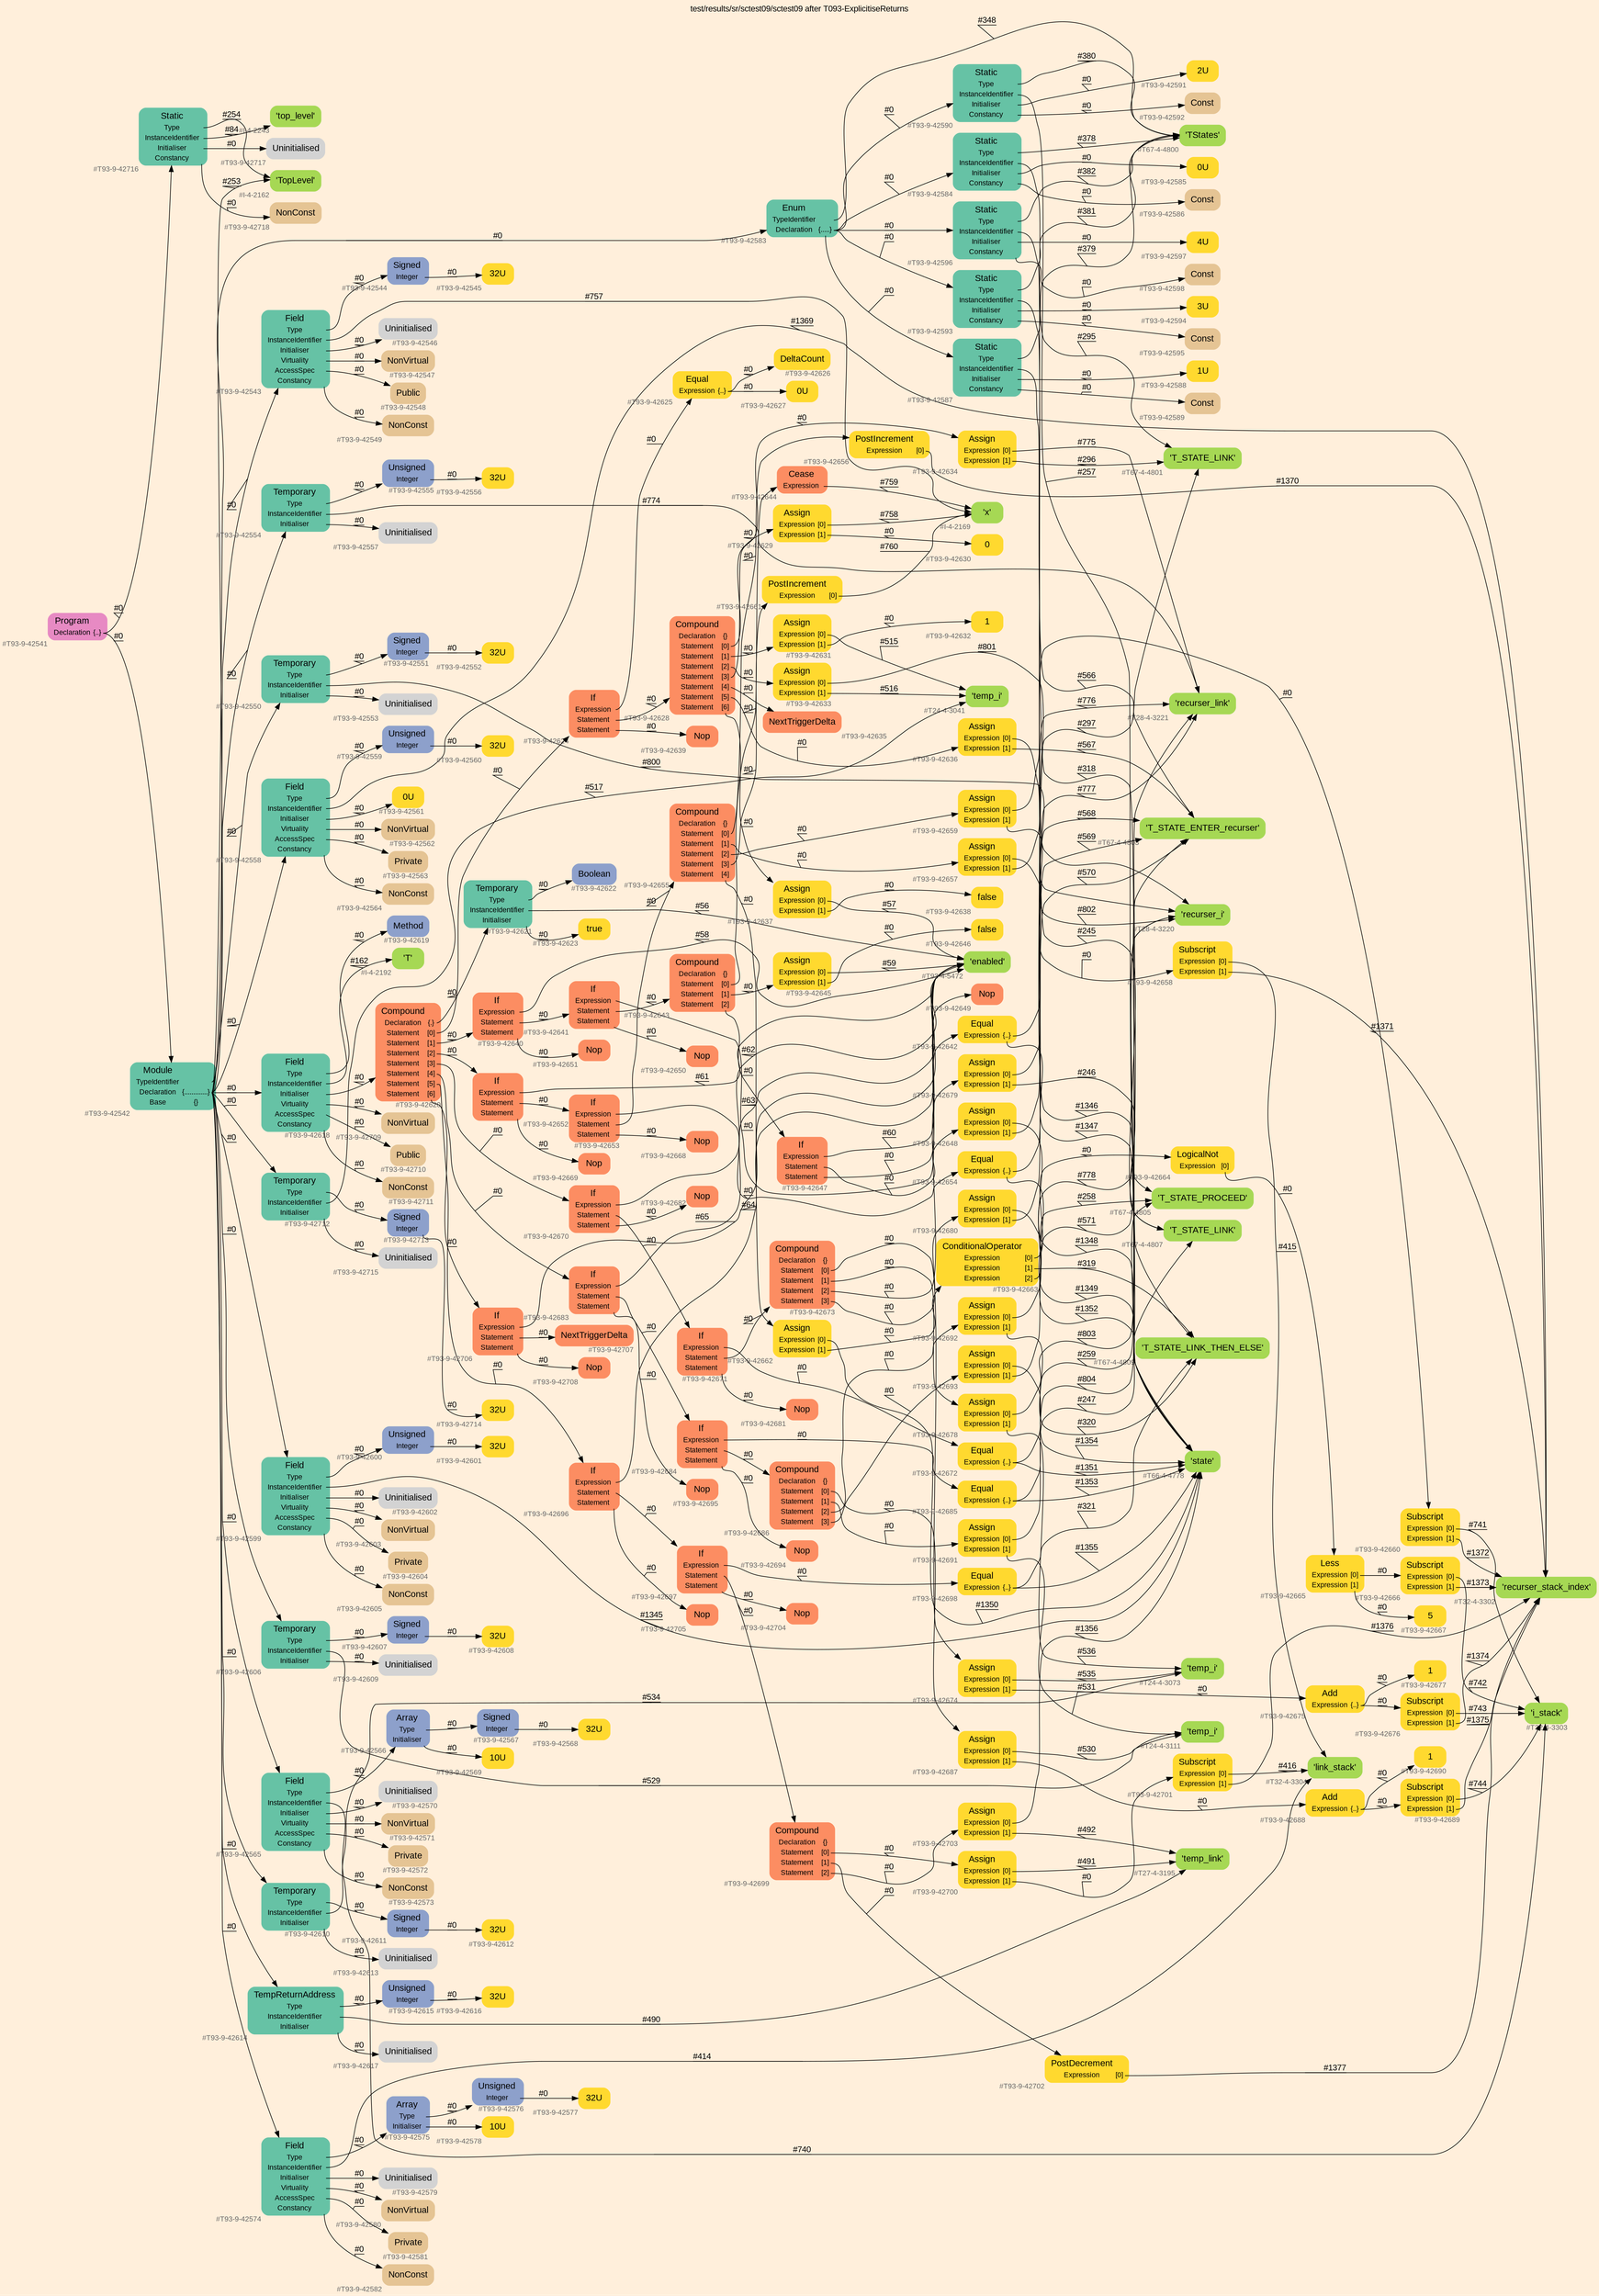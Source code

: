 digraph "test/results/sr/sctest09/sctest09 after T093-ExplicitiseReturns" {
label = "test/results/sr/sctest09/sctest09 after T093-ExplicitiseReturns"
labelloc = t
graph [
    rankdir = "LR"
    ranksep = 0.3
    bgcolor = antiquewhite1
    color = black
    fontcolor = black
    fontname = "Arial"
];
node [
    fontname = "Arial"
];
edge [
    fontname = "Arial"
];

// -------------------- node figure --------------------
// -------- block #T93-9-42541 ----------
"#T93-9-42541" [
    fillcolor = "/set28/4"
    xlabel = "#T93-9-42541"
    fontsize = "12"
    fontcolor = grey40
    shape = "plaintext"
    label = <<TABLE BORDER="0" CELLBORDER="0" CELLSPACING="0">
     <TR><TD><FONT COLOR="black" POINT-SIZE="15">Program</FONT></TD></TR>
     <TR><TD><FONT COLOR="black" POINT-SIZE="12">Declaration</FONT></TD><TD PORT="port0"><FONT COLOR="black" POINT-SIZE="12">{..}</FONT></TD></TR>
    </TABLE>>
    style = "rounded,filled"
];

// -------- block #T93-9-42542 ----------
"#T93-9-42542" [
    fillcolor = "/set28/1"
    xlabel = "#T93-9-42542"
    fontsize = "12"
    fontcolor = grey40
    shape = "plaintext"
    label = <<TABLE BORDER="0" CELLBORDER="0" CELLSPACING="0">
     <TR><TD><FONT COLOR="black" POINT-SIZE="15">Module</FONT></TD></TR>
     <TR><TD><FONT COLOR="black" POINT-SIZE="12">TypeIdentifier</FONT></TD><TD PORT="port0"></TD></TR>
     <TR><TD><FONT COLOR="black" POINT-SIZE="12">Declaration</FONT></TD><TD PORT="port1"><FONT COLOR="black" POINT-SIZE="12">{.............}</FONT></TD></TR>
     <TR><TD><FONT COLOR="black" POINT-SIZE="12">Base</FONT></TD><TD PORT="port2"><FONT COLOR="black" POINT-SIZE="12">{}</FONT></TD></TR>
    </TABLE>>
    style = "rounded,filled"
];

// -------- block #I-4-2162 ----------
"#I-4-2162" [
    fillcolor = "/set28/5"
    xlabel = "#I-4-2162"
    fontsize = "12"
    fontcolor = grey40
    shape = "plaintext"
    label = <<TABLE BORDER="0" CELLBORDER="0" CELLSPACING="0">
     <TR><TD><FONT COLOR="black" POINT-SIZE="15">'TopLevel'</FONT></TD></TR>
    </TABLE>>
    style = "rounded,filled"
];

// -------- block #T93-9-42543 ----------
"#T93-9-42543" [
    fillcolor = "/set28/1"
    xlabel = "#T93-9-42543"
    fontsize = "12"
    fontcolor = grey40
    shape = "plaintext"
    label = <<TABLE BORDER="0" CELLBORDER="0" CELLSPACING="0">
     <TR><TD><FONT COLOR="black" POINT-SIZE="15">Field</FONT></TD></TR>
     <TR><TD><FONT COLOR="black" POINT-SIZE="12">Type</FONT></TD><TD PORT="port0"></TD></TR>
     <TR><TD><FONT COLOR="black" POINT-SIZE="12">InstanceIdentifier</FONT></TD><TD PORT="port1"></TD></TR>
     <TR><TD><FONT COLOR="black" POINT-SIZE="12">Initialiser</FONT></TD><TD PORT="port2"></TD></TR>
     <TR><TD><FONT COLOR="black" POINT-SIZE="12">Virtuality</FONT></TD><TD PORT="port3"></TD></TR>
     <TR><TD><FONT COLOR="black" POINT-SIZE="12">AccessSpec</FONT></TD><TD PORT="port4"></TD></TR>
     <TR><TD><FONT COLOR="black" POINT-SIZE="12">Constancy</FONT></TD><TD PORT="port5"></TD></TR>
    </TABLE>>
    style = "rounded,filled"
];

// -------- block #T93-9-42544 ----------
"#T93-9-42544" [
    fillcolor = "/set28/3"
    xlabel = "#T93-9-42544"
    fontsize = "12"
    fontcolor = grey40
    shape = "plaintext"
    label = <<TABLE BORDER="0" CELLBORDER="0" CELLSPACING="0">
     <TR><TD><FONT COLOR="black" POINT-SIZE="15">Signed</FONT></TD></TR>
     <TR><TD><FONT COLOR="black" POINT-SIZE="12">Integer</FONT></TD><TD PORT="port0"></TD></TR>
    </TABLE>>
    style = "rounded,filled"
];

// -------- block #T93-9-42545 ----------
"#T93-9-42545" [
    fillcolor = "/set28/6"
    xlabel = "#T93-9-42545"
    fontsize = "12"
    fontcolor = grey40
    shape = "plaintext"
    label = <<TABLE BORDER="0" CELLBORDER="0" CELLSPACING="0">
     <TR><TD><FONT COLOR="black" POINT-SIZE="15">32U</FONT></TD></TR>
    </TABLE>>
    style = "rounded,filled"
];

// -------- block #I-4-2169 ----------
"#I-4-2169" [
    fillcolor = "/set28/5"
    xlabel = "#I-4-2169"
    fontsize = "12"
    fontcolor = grey40
    shape = "plaintext"
    label = <<TABLE BORDER="0" CELLBORDER="0" CELLSPACING="0">
     <TR><TD><FONT COLOR="black" POINT-SIZE="15">'x'</FONT></TD></TR>
    </TABLE>>
    style = "rounded,filled"
];

// -------- block #T93-9-42546 ----------
"#T93-9-42546" [
    xlabel = "#T93-9-42546"
    fontsize = "12"
    fontcolor = grey40
    shape = "plaintext"
    label = <<TABLE BORDER="0" CELLBORDER="0" CELLSPACING="0">
     <TR><TD><FONT COLOR="black" POINT-SIZE="15">Uninitialised</FONT></TD></TR>
    </TABLE>>
    style = "rounded,filled"
];

// -------- block #T93-9-42547 ----------
"#T93-9-42547" [
    fillcolor = "/set28/7"
    xlabel = "#T93-9-42547"
    fontsize = "12"
    fontcolor = grey40
    shape = "plaintext"
    label = <<TABLE BORDER="0" CELLBORDER="0" CELLSPACING="0">
     <TR><TD><FONT COLOR="black" POINT-SIZE="15">NonVirtual</FONT></TD></TR>
    </TABLE>>
    style = "rounded,filled"
];

// -------- block #T93-9-42548 ----------
"#T93-9-42548" [
    fillcolor = "/set28/7"
    xlabel = "#T93-9-42548"
    fontsize = "12"
    fontcolor = grey40
    shape = "plaintext"
    label = <<TABLE BORDER="0" CELLBORDER="0" CELLSPACING="0">
     <TR><TD><FONT COLOR="black" POINT-SIZE="15">Public</FONT></TD></TR>
    </TABLE>>
    style = "rounded,filled"
];

// -------- block #T93-9-42549 ----------
"#T93-9-42549" [
    fillcolor = "/set28/7"
    xlabel = "#T93-9-42549"
    fontsize = "12"
    fontcolor = grey40
    shape = "plaintext"
    label = <<TABLE BORDER="0" CELLBORDER="0" CELLSPACING="0">
     <TR><TD><FONT COLOR="black" POINT-SIZE="15">NonConst</FONT></TD></TR>
    </TABLE>>
    style = "rounded,filled"
];

// -------- block #T93-9-42550 ----------
"#T93-9-42550" [
    fillcolor = "/set28/1"
    xlabel = "#T93-9-42550"
    fontsize = "12"
    fontcolor = grey40
    shape = "plaintext"
    label = <<TABLE BORDER="0" CELLBORDER="0" CELLSPACING="0">
     <TR><TD><FONT COLOR="black" POINT-SIZE="15">Temporary</FONT></TD></TR>
     <TR><TD><FONT COLOR="black" POINT-SIZE="12">Type</FONT></TD><TD PORT="port0"></TD></TR>
     <TR><TD><FONT COLOR="black" POINT-SIZE="12">InstanceIdentifier</FONT></TD><TD PORT="port1"></TD></TR>
     <TR><TD><FONT COLOR="black" POINT-SIZE="12">Initialiser</FONT></TD><TD PORT="port2"></TD></TR>
    </TABLE>>
    style = "rounded,filled"
];

// -------- block #T93-9-42551 ----------
"#T93-9-42551" [
    fillcolor = "/set28/3"
    xlabel = "#T93-9-42551"
    fontsize = "12"
    fontcolor = grey40
    shape = "plaintext"
    label = <<TABLE BORDER="0" CELLBORDER="0" CELLSPACING="0">
     <TR><TD><FONT COLOR="black" POINT-SIZE="15">Signed</FONT></TD></TR>
     <TR><TD><FONT COLOR="black" POINT-SIZE="12">Integer</FONT></TD><TD PORT="port0"></TD></TR>
    </TABLE>>
    style = "rounded,filled"
];

// -------- block #T93-9-42552 ----------
"#T93-9-42552" [
    fillcolor = "/set28/6"
    xlabel = "#T93-9-42552"
    fontsize = "12"
    fontcolor = grey40
    shape = "plaintext"
    label = <<TABLE BORDER="0" CELLBORDER="0" CELLSPACING="0">
     <TR><TD><FONT COLOR="black" POINT-SIZE="15">32U</FONT></TD></TR>
    </TABLE>>
    style = "rounded,filled"
];

// -------- block #T28-4-3220 ----------
"#T28-4-3220" [
    fillcolor = "/set28/5"
    xlabel = "#T28-4-3220"
    fontsize = "12"
    fontcolor = grey40
    shape = "plaintext"
    label = <<TABLE BORDER="0" CELLBORDER="0" CELLSPACING="0">
     <TR><TD><FONT COLOR="black" POINT-SIZE="15">'recurser_i'</FONT></TD></TR>
    </TABLE>>
    style = "rounded,filled"
];

// -------- block #T93-9-42553 ----------
"#T93-9-42553" [
    xlabel = "#T93-9-42553"
    fontsize = "12"
    fontcolor = grey40
    shape = "plaintext"
    label = <<TABLE BORDER="0" CELLBORDER="0" CELLSPACING="0">
     <TR><TD><FONT COLOR="black" POINT-SIZE="15">Uninitialised</FONT></TD></TR>
    </TABLE>>
    style = "rounded,filled"
];

// -------- block #T93-9-42554 ----------
"#T93-9-42554" [
    fillcolor = "/set28/1"
    xlabel = "#T93-9-42554"
    fontsize = "12"
    fontcolor = grey40
    shape = "plaintext"
    label = <<TABLE BORDER="0" CELLBORDER="0" CELLSPACING="0">
     <TR><TD><FONT COLOR="black" POINT-SIZE="15">Temporary</FONT></TD></TR>
     <TR><TD><FONT COLOR="black" POINT-SIZE="12">Type</FONT></TD><TD PORT="port0"></TD></TR>
     <TR><TD><FONT COLOR="black" POINT-SIZE="12">InstanceIdentifier</FONT></TD><TD PORT="port1"></TD></TR>
     <TR><TD><FONT COLOR="black" POINT-SIZE="12">Initialiser</FONT></TD><TD PORT="port2"></TD></TR>
    </TABLE>>
    style = "rounded,filled"
];

// -------- block #T93-9-42555 ----------
"#T93-9-42555" [
    fillcolor = "/set28/3"
    xlabel = "#T93-9-42555"
    fontsize = "12"
    fontcolor = grey40
    shape = "plaintext"
    label = <<TABLE BORDER="0" CELLBORDER="0" CELLSPACING="0">
     <TR><TD><FONT COLOR="black" POINT-SIZE="15">Unsigned</FONT></TD></TR>
     <TR><TD><FONT COLOR="black" POINT-SIZE="12">Integer</FONT></TD><TD PORT="port0"></TD></TR>
    </TABLE>>
    style = "rounded,filled"
];

// -------- block #T93-9-42556 ----------
"#T93-9-42556" [
    fillcolor = "/set28/6"
    xlabel = "#T93-9-42556"
    fontsize = "12"
    fontcolor = grey40
    shape = "plaintext"
    label = <<TABLE BORDER="0" CELLBORDER="0" CELLSPACING="0">
     <TR><TD><FONT COLOR="black" POINT-SIZE="15">32U</FONT></TD></TR>
    </TABLE>>
    style = "rounded,filled"
];

// -------- block #T28-4-3221 ----------
"#T28-4-3221" [
    fillcolor = "/set28/5"
    xlabel = "#T28-4-3221"
    fontsize = "12"
    fontcolor = grey40
    shape = "plaintext"
    label = <<TABLE BORDER="0" CELLBORDER="0" CELLSPACING="0">
     <TR><TD><FONT COLOR="black" POINT-SIZE="15">'recurser_link'</FONT></TD></TR>
    </TABLE>>
    style = "rounded,filled"
];

// -------- block #T93-9-42557 ----------
"#T93-9-42557" [
    xlabel = "#T93-9-42557"
    fontsize = "12"
    fontcolor = grey40
    shape = "plaintext"
    label = <<TABLE BORDER="0" CELLBORDER="0" CELLSPACING="0">
     <TR><TD><FONT COLOR="black" POINT-SIZE="15">Uninitialised</FONT></TD></TR>
    </TABLE>>
    style = "rounded,filled"
];

// -------- block #T93-9-42558 ----------
"#T93-9-42558" [
    fillcolor = "/set28/1"
    xlabel = "#T93-9-42558"
    fontsize = "12"
    fontcolor = grey40
    shape = "plaintext"
    label = <<TABLE BORDER="0" CELLBORDER="0" CELLSPACING="0">
     <TR><TD><FONT COLOR="black" POINT-SIZE="15">Field</FONT></TD></TR>
     <TR><TD><FONT COLOR="black" POINT-SIZE="12">Type</FONT></TD><TD PORT="port0"></TD></TR>
     <TR><TD><FONT COLOR="black" POINT-SIZE="12">InstanceIdentifier</FONT></TD><TD PORT="port1"></TD></TR>
     <TR><TD><FONT COLOR="black" POINT-SIZE="12">Initialiser</FONT></TD><TD PORT="port2"></TD></TR>
     <TR><TD><FONT COLOR="black" POINT-SIZE="12">Virtuality</FONT></TD><TD PORT="port3"></TD></TR>
     <TR><TD><FONT COLOR="black" POINT-SIZE="12">AccessSpec</FONT></TD><TD PORT="port4"></TD></TR>
     <TR><TD><FONT COLOR="black" POINT-SIZE="12">Constancy</FONT></TD><TD PORT="port5"></TD></TR>
    </TABLE>>
    style = "rounded,filled"
];

// -------- block #T93-9-42559 ----------
"#T93-9-42559" [
    fillcolor = "/set28/3"
    xlabel = "#T93-9-42559"
    fontsize = "12"
    fontcolor = grey40
    shape = "plaintext"
    label = <<TABLE BORDER="0" CELLBORDER="0" CELLSPACING="0">
     <TR><TD><FONT COLOR="black" POINT-SIZE="15">Unsigned</FONT></TD></TR>
     <TR><TD><FONT COLOR="black" POINT-SIZE="12">Integer</FONT></TD><TD PORT="port0"></TD></TR>
    </TABLE>>
    style = "rounded,filled"
];

// -------- block #T93-9-42560 ----------
"#T93-9-42560" [
    fillcolor = "/set28/6"
    xlabel = "#T93-9-42560"
    fontsize = "12"
    fontcolor = grey40
    shape = "plaintext"
    label = <<TABLE BORDER="0" CELLBORDER="0" CELLSPACING="0">
     <TR><TD><FONT COLOR="black" POINT-SIZE="15">32U</FONT></TD></TR>
    </TABLE>>
    style = "rounded,filled"
];

// -------- block #T32-4-3302 ----------
"#T32-4-3302" [
    fillcolor = "/set28/5"
    xlabel = "#T32-4-3302"
    fontsize = "12"
    fontcolor = grey40
    shape = "plaintext"
    label = <<TABLE BORDER="0" CELLBORDER="0" CELLSPACING="0">
     <TR><TD><FONT COLOR="black" POINT-SIZE="15">'recurser_stack_index'</FONT></TD></TR>
    </TABLE>>
    style = "rounded,filled"
];

// -------- block #T93-9-42561 ----------
"#T93-9-42561" [
    fillcolor = "/set28/6"
    xlabel = "#T93-9-42561"
    fontsize = "12"
    fontcolor = grey40
    shape = "plaintext"
    label = <<TABLE BORDER="0" CELLBORDER="0" CELLSPACING="0">
     <TR><TD><FONT COLOR="black" POINT-SIZE="15">0U</FONT></TD></TR>
    </TABLE>>
    style = "rounded,filled"
];

// -------- block #T93-9-42562 ----------
"#T93-9-42562" [
    fillcolor = "/set28/7"
    xlabel = "#T93-9-42562"
    fontsize = "12"
    fontcolor = grey40
    shape = "plaintext"
    label = <<TABLE BORDER="0" CELLBORDER="0" CELLSPACING="0">
     <TR><TD><FONT COLOR="black" POINT-SIZE="15">NonVirtual</FONT></TD></TR>
    </TABLE>>
    style = "rounded,filled"
];

// -------- block #T93-9-42563 ----------
"#T93-9-42563" [
    fillcolor = "/set28/7"
    xlabel = "#T93-9-42563"
    fontsize = "12"
    fontcolor = grey40
    shape = "plaintext"
    label = <<TABLE BORDER="0" CELLBORDER="0" CELLSPACING="0">
     <TR><TD><FONT COLOR="black" POINT-SIZE="15">Private</FONT></TD></TR>
    </TABLE>>
    style = "rounded,filled"
];

// -------- block #T93-9-42564 ----------
"#T93-9-42564" [
    fillcolor = "/set28/7"
    xlabel = "#T93-9-42564"
    fontsize = "12"
    fontcolor = grey40
    shape = "plaintext"
    label = <<TABLE BORDER="0" CELLBORDER="0" CELLSPACING="0">
     <TR><TD><FONT COLOR="black" POINT-SIZE="15">NonConst</FONT></TD></TR>
    </TABLE>>
    style = "rounded,filled"
];

// -------- block #T93-9-42565 ----------
"#T93-9-42565" [
    fillcolor = "/set28/1"
    xlabel = "#T93-9-42565"
    fontsize = "12"
    fontcolor = grey40
    shape = "plaintext"
    label = <<TABLE BORDER="0" CELLBORDER="0" CELLSPACING="0">
     <TR><TD><FONT COLOR="black" POINT-SIZE="15">Field</FONT></TD></TR>
     <TR><TD><FONT COLOR="black" POINT-SIZE="12">Type</FONT></TD><TD PORT="port0"></TD></TR>
     <TR><TD><FONT COLOR="black" POINT-SIZE="12">InstanceIdentifier</FONT></TD><TD PORT="port1"></TD></TR>
     <TR><TD><FONT COLOR="black" POINT-SIZE="12">Initialiser</FONT></TD><TD PORT="port2"></TD></TR>
     <TR><TD><FONT COLOR="black" POINT-SIZE="12">Virtuality</FONT></TD><TD PORT="port3"></TD></TR>
     <TR><TD><FONT COLOR="black" POINT-SIZE="12">AccessSpec</FONT></TD><TD PORT="port4"></TD></TR>
     <TR><TD><FONT COLOR="black" POINT-SIZE="12">Constancy</FONT></TD><TD PORT="port5"></TD></TR>
    </TABLE>>
    style = "rounded,filled"
];

// -------- block #T93-9-42566 ----------
"#T93-9-42566" [
    fillcolor = "/set28/3"
    xlabel = "#T93-9-42566"
    fontsize = "12"
    fontcolor = grey40
    shape = "plaintext"
    label = <<TABLE BORDER="0" CELLBORDER="0" CELLSPACING="0">
     <TR><TD><FONT COLOR="black" POINT-SIZE="15">Array</FONT></TD></TR>
     <TR><TD><FONT COLOR="black" POINT-SIZE="12">Type</FONT></TD><TD PORT="port0"></TD></TR>
     <TR><TD><FONT COLOR="black" POINT-SIZE="12">Initialiser</FONT></TD><TD PORT="port1"></TD></TR>
    </TABLE>>
    style = "rounded,filled"
];

// -------- block #T93-9-42567 ----------
"#T93-9-42567" [
    fillcolor = "/set28/3"
    xlabel = "#T93-9-42567"
    fontsize = "12"
    fontcolor = grey40
    shape = "plaintext"
    label = <<TABLE BORDER="0" CELLBORDER="0" CELLSPACING="0">
     <TR><TD><FONT COLOR="black" POINT-SIZE="15">Signed</FONT></TD></TR>
     <TR><TD><FONT COLOR="black" POINT-SIZE="12">Integer</FONT></TD><TD PORT="port0"></TD></TR>
    </TABLE>>
    style = "rounded,filled"
];

// -------- block #T93-9-42568 ----------
"#T93-9-42568" [
    fillcolor = "/set28/6"
    xlabel = "#T93-9-42568"
    fontsize = "12"
    fontcolor = grey40
    shape = "plaintext"
    label = <<TABLE BORDER="0" CELLBORDER="0" CELLSPACING="0">
     <TR><TD><FONT COLOR="black" POINT-SIZE="15">32U</FONT></TD></TR>
    </TABLE>>
    style = "rounded,filled"
];

// -------- block #T93-9-42569 ----------
"#T93-9-42569" [
    fillcolor = "/set28/6"
    xlabel = "#T93-9-42569"
    fontsize = "12"
    fontcolor = grey40
    shape = "plaintext"
    label = <<TABLE BORDER="0" CELLBORDER="0" CELLSPACING="0">
     <TR><TD><FONT COLOR="black" POINT-SIZE="15">10U</FONT></TD></TR>
    </TABLE>>
    style = "rounded,filled"
];

// -------- block #T32-4-3303 ----------
"#T32-4-3303" [
    fillcolor = "/set28/5"
    xlabel = "#T32-4-3303"
    fontsize = "12"
    fontcolor = grey40
    shape = "plaintext"
    label = <<TABLE BORDER="0" CELLBORDER="0" CELLSPACING="0">
     <TR><TD><FONT COLOR="black" POINT-SIZE="15">'i_stack'</FONT></TD></TR>
    </TABLE>>
    style = "rounded,filled"
];

// -------- block #T93-9-42570 ----------
"#T93-9-42570" [
    xlabel = "#T93-9-42570"
    fontsize = "12"
    fontcolor = grey40
    shape = "plaintext"
    label = <<TABLE BORDER="0" CELLBORDER="0" CELLSPACING="0">
     <TR><TD><FONT COLOR="black" POINT-SIZE="15">Uninitialised</FONT></TD></TR>
    </TABLE>>
    style = "rounded,filled"
];

// -------- block #T93-9-42571 ----------
"#T93-9-42571" [
    fillcolor = "/set28/7"
    xlabel = "#T93-9-42571"
    fontsize = "12"
    fontcolor = grey40
    shape = "plaintext"
    label = <<TABLE BORDER="0" CELLBORDER="0" CELLSPACING="0">
     <TR><TD><FONT COLOR="black" POINT-SIZE="15">NonVirtual</FONT></TD></TR>
    </TABLE>>
    style = "rounded,filled"
];

// -------- block #T93-9-42572 ----------
"#T93-9-42572" [
    fillcolor = "/set28/7"
    xlabel = "#T93-9-42572"
    fontsize = "12"
    fontcolor = grey40
    shape = "plaintext"
    label = <<TABLE BORDER="0" CELLBORDER="0" CELLSPACING="0">
     <TR><TD><FONT COLOR="black" POINT-SIZE="15">Private</FONT></TD></TR>
    </TABLE>>
    style = "rounded,filled"
];

// -------- block #T93-9-42573 ----------
"#T93-9-42573" [
    fillcolor = "/set28/7"
    xlabel = "#T93-9-42573"
    fontsize = "12"
    fontcolor = grey40
    shape = "plaintext"
    label = <<TABLE BORDER="0" CELLBORDER="0" CELLSPACING="0">
     <TR><TD><FONT COLOR="black" POINT-SIZE="15">NonConst</FONT></TD></TR>
    </TABLE>>
    style = "rounded,filled"
];

// -------- block #T93-9-42574 ----------
"#T93-9-42574" [
    fillcolor = "/set28/1"
    xlabel = "#T93-9-42574"
    fontsize = "12"
    fontcolor = grey40
    shape = "plaintext"
    label = <<TABLE BORDER="0" CELLBORDER="0" CELLSPACING="0">
     <TR><TD><FONT COLOR="black" POINT-SIZE="15">Field</FONT></TD></TR>
     <TR><TD><FONT COLOR="black" POINT-SIZE="12">Type</FONT></TD><TD PORT="port0"></TD></TR>
     <TR><TD><FONT COLOR="black" POINT-SIZE="12">InstanceIdentifier</FONT></TD><TD PORT="port1"></TD></TR>
     <TR><TD><FONT COLOR="black" POINT-SIZE="12">Initialiser</FONT></TD><TD PORT="port2"></TD></TR>
     <TR><TD><FONT COLOR="black" POINT-SIZE="12">Virtuality</FONT></TD><TD PORT="port3"></TD></TR>
     <TR><TD><FONT COLOR="black" POINT-SIZE="12">AccessSpec</FONT></TD><TD PORT="port4"></TD></TR>
     <TR><TD><FONT COLOR="black" POINT-SIZE="12">Constancy</FONT></TD><TD PORT="port5"></TD></TR>
    </TABLE>>
    style = "rounded,filled"
];

// -------- block #T93-9-42575 ----------
"#T93-9-42575" [
    fillcolor = "/set28/3"
    xlabel = "#T93-9-42575"
    fontsize = "12"
    fontcolor = grey40
    shape = "plaintext"
    label = <<TABLE BORDER="0" CELLBORDER="0" CELLSPACING="0">
     <TR><TD><FONT COLOR="black" POINT-SIZE="15">Array</FONT></TD></TR>
     <TR><TD><FONT COLOR="black" POINT-SIZE="12">Type</FONT></TD><TD PORT="port0"></TD></TR>
     <TR><TD><FONT COLOR="black" POINT-SIZE="12">Initialiser</FONT></TD><TD PORT="port1"></TD></TR>
    </TABLE>>
    style = "rounded,filled"
];

// -------- block #T93-9-42576 ----------
"#T93-9-42576" [
    fillcolor = "/set28/3"
    xlabel = "#T93-9-42576"
    fontsize = "12"
    fontcolor = grey40
    shape = "plaintext"
    label = <<TABLE BORDER="0" CELLBORDER="0" CELLSPACING="0">
     <TR><TD><FONT COLOR="black" POINT-SIZE="15">Unsigned</FONT></TD></TR>
     <TR><TD><FONT COLOR="black" POINT-SIZE="12">Integer</FONT></TD><TD PORT="port0"></TD></TR>
    </TABLE>>
    style = "rounded,filled"
];

// -------- block #T93-9-42577 ----------
"#T93-9-42577" [
    fillcolor = "/set28/6"
    xlabel = "#T93-9-42577"
    fontsize = "12"
    fontcolor = grey40
    shape = "plaintext"
    label = <<TABLE BORDER="0" CELLBORDER="0" CELLSPACING="0">
     <TR><TD><FONT COLOR="black" POINT-SIZE="15">32U</FONT></TD></TR>
    </TABLE>>
    style = "rounded,filled"
];

// -------- block #T93-9-42578 ----------
"#T93-9-42578" [
    fillcolor = "/set28/6"
    xlabel = "#T93-9-42578"
    fontsize = "12"
    fontcolor = grey40
    shape = "plaintext"
    label = <<TABLE BORDER="0" CELLBORDER="0" CELLSPACING="0">
     <TR><TD><FONT COLOR="black" POINT-SIZE="15">10U</FONT></TD></TR>
    </TABLE>>
    style = "rounded,filled"
];

// -------- block #T32-4-3304 ----------
"#T32-4-3304" [
    fillcolor = "/set28/5"
    xlabel = "#T32-4-3304"
    fontsize = "12"
    fontcolor = grey40
    shape = "plaintext"
    label = <<TABLE BORDER="0" CELLBORDER="0" CELLSPACING="0">
     <TR><TD><FONT COLOR="black" POINT-SIZE="15">'link_stack'</FONT></TD></TR>
    </TABLE>>
    style = "rounded,filled"
];

// -------- block #T93-9-42579 ----------
"#T93-9-42579" [
    xlabel = "#T93-9-42579"
    fontsize = "12"
    fontcolor = grey40
    shape = "plaintext"
    label = <<TABLE BORDER="0" CELLBORDER="0" CELLSPACING="0">
     <TR><TD><FONT COLOR="black" POINT-SIZE="15">Uninitialised</FONT></TD></TR>
    </TABLE>>
    style = "rounded,filled"
];

// -------- block #T93-9-42580 ----------
"#T93-9-42580" [
    fillcolor = "/set28/7"
    xlabel = "#T93-9-42580"
    fontsize = "12"
    fontcolor = grey40
    shape = "plaintext"
    label = <<TABLE BORDER="0" CELLBORDER="0" CELLSPACING="0">
     <TR><TD><FONT COLOR="black" POINT-SIZE="15">NonVirtual</FONT></TD></TR>
    </TABLE>>
    style = "rounded,filled"
];

// -------- block #T93-9-42581 ----------
"#T93-9-42581" [
    fillcolor = "/set28/7"
    xlabel = "#T93-9-42581"
    fontsize = "12"
    fontcolor = grey40
    shape = "plaintext"
    label = <<TABLE BORDER="0" CELLBORDER="0" CELLSPACING="0">
     <TR><TD><FONT COLOR="black" POINT-SIZE="15">Private</FONT></TD></TR>
    </TABLE>>
    style = "rounded,filled"
];

// -------- block #T93-9-42582 ----------
"#T93-9-42582" [
    fillcolor = "/set28/7"
    xlabel = "#T93-9-42582"
    fontsize = "12"
    fontcolor = grey40
    shape = "plaintext"
    label = <<TABLE BORDER="0" CELLBORDER="0" CELLSPACING="0">
     <TR><TD><FONT COLOR="black" POINT-SIZE="15">NonConst</FONT></TD></TR>
    </TABLE>>
    style = "rounded,filled"
];

// -------- block #T93-9-42583 ----------
"#T93-9-42583" [
    fillcolor = "/set28/1"
    xlabel = "#T93-9-42583"
    fontsize = "12"
    fontcolor = grey40
    shape = "plaintext"
    label = <<TABLE BORDER="0" CELLBORDER="0" CELLSPACING="0">
     <TR><TD><FONT COLOR="black" POINT-SIZE="15">Enum</FONT></TD></TR>
     <TR><TD><FONT COLOR="black" POINT-SIZE="12">TypeIdentifier</FONT></TD><TD PORT="port0"></TD></TR>
     <TR><TD><FONT COLOR="black" POINT-SIZE="12">Declaration</FONT></TD><TD PORT="port1"><FONT COLOR="black" POINT-SIZE="12">{.....}</FONT></TD></TR>
    </TABLE>>
    style = "rounded,filled"
];

// -------- block #T67-4-4800 ----------
"#T67-4-4800" [
    fillcolor = "/set28/5"
    xlabel = "#T67-4-4800"
    fontsize = "12"
    fontcolor = grey40
    shape = "plaintext"
    label = <<TABLE BORDER="0" CELLBORDER="0" CELLSPACING="0">
     <TR><TD><FONT COLOR="black" POINT-SIZE="15">'TStates'</FONT></TD></TR>
    </TABLE>>
    style = "rounded,filled"
];

// -------- block #T93-9-42584 ----------
"#T93-9-42584" [
    fillcolor = "/set28/1"
    xlabel = "#T93-9-42584"
    fontsize = "12"
    fontcolor = grey40
    shape = "plaintext"
    label = <<TABLE BORDER="0" CELLBORDER="0" CELLSPACING="0">
     <TR><TD><FONT COLOR="black" POINT-SIZE="15">Static</FONT></TD></TR>
     <TR><TD><FONT COLOR="black" POINT-SIZE="12">Type</FONT></TD><TD PORT="port0"></TD></TR>
     <TR><TD><FONT COLOR="black" POINT-SIZE="12">InstanceIdentifier</FONT></TD><TD PORT="port1"></TD></TR>
     <TR><TD><FONT COLOR="black" POINT-SIZE="12">Initialiser</FONT></TD><TD PORT="port2"></TD></TR>
     <TR><TD><FONT COLOR="black" POINT-SIZE="12">Constancy</FONT></TD><TD PORT="port3"></TD></TR>
    </TABLE>>
    style = "rounded,filled"
];

// -------- block #T67-4-4801 ----------
"#T67-4-4801" [
    fillcolor = "/set28/5"
    xlabel = "#T67-4-4801"
    fontsize = "12"
    fontcolor = grey40
    shape = "plaintext"
    label = <<TABLE BORDER="0" CELLBORDER="0" CELLSPACING="0">
     <TR><TD><FONT COLOR="black" POINT-SIZE="15">'T_STATE_LINK'</FONT></TD></TR>
    </TABLE>>
    style = "rounded,filled"
];

// -------- block #T93-9-42585 ----------
"#T93-9-42585" [
    fillcolor = "/set28/6"
    xlabel = "#T93-9-42585"
    fontsize = "12"
    fontcolor = grey40
    shape = "plaintext"
    label = <<TABLE BORDER="0" CELLBORDER="0" CELLSPACING="0">
     <TR><TD><FONT COLOR="black" POINT-SIZE="15">0U</FONT></TD></TR>
    </TABLE>>
    style = "rounded,filled"
];

// -------- block #T93-9-42586 ----------
"#T93-9-42586" [
    fillcolor = "/set28/7"
    xlabel = "#T93-9-42586"
    fontsize = "12"
    fontcolor = grey40
    shape = "plaintext"
    label = <<TABLE BORDER="0" CELLBORDER="0" CELLSPACING="0">
     <TR><TD><FONT COLOR="black" POINT-SIZE="15">Const</FONT></TD></TR>
    </TABLE>>
    style = "rounded,filled"
];

// -------- block #T93-9-42587 ----------
"#T93-9-42587" [
    fillcolor = "/set28/1"
    xlabel = "#T93-9-42587"
    fontsize = "12"
    fontcolor = grey40
    shape = "plaintext"
    label = <<TABLE BORDER="0" CELLBORDER="0" CELLSPACING="0">
     <TR><TD><FONT COLOR="black" POINT-SIZE="15">Static</FONT></TD></TR>
     <TR><TD><FONT COLOR="black" POINT-SIZE="12">Type</FONT></TD><TD PORT="port0"></TD></TR>
     <TR><TD><FONT COLOR="black" POINT-SIZE="12">InstanceIdentifier</FONT></TD><TD PORT="port1"></TD></TR>
     <TR><TD><FONT COLOR="black" POINT-SIZE="12">Initialiser</FONT></TD><TD PORT="port2"></TD></TR>
     <TR><TD><FONT COLOR="black" POINT-SIZE="12">Constancy</FONT></TD><TD PORT="port3"></TD></TR>
    </TABLE>>
    style = "rounded,filled"
];

// -------- block #T67-4-4803 ----------
"#T67-4-4803" [
    fillcolor = "/set28/5"
    xlabel = "#T67-4-4803"
    fontsize = "12"
    fontcolor = grey40
    shape = "plaintext"
    label = <<TABLE BORDER="0" CELLBORDER="0" CELLSPACING="0">
     <TR><TD><FONT COLOR="black" POINT-SIZE="15">'T_STATE_ENTER_recurser'</FONT></TD></TR>
    </TABLE>>
    style = "rounded,filled"
];

// -------- block #T93-9-42588 ----------
"#T93-9-42588" [
    fillcolor = "/set28/6"
    xlabel = "#T93-9-42588"
    fontsize = "12"
    fontcolor = grey40
    shape = "plaintext"
    label = <<TABLE BORDER="0" CELLBORDER="0" CELLSPACING="0">
     <TR><TD><FONT COLOR="black" POINT-SIZE="15">1U</FONT></TD></TR>
    </TABLE>>
    style = "rounded,filled"
];

// -------- block #T93-9-42589 ----------
"#T93-9-42589" [
    fillcolor = "/set28/7"
    xlabel = "#T93-9-42589"
    fontsize = "12"
    fontcolor = grey40
    shape = "plaintext"
    label = <<TABLE BORDER="0" CELLBORDER="0" CELLSPACING="0">
     <TR><TD><FONT COLOR="black" POINT-SIZE="15">Const</FONT></TD></TR>
    </TABLE>>
    style = "rounded,filled"
];

// -------- block #T93-9-42590 ----------
"#T93-9-42590" [
    fillcolor = "/set28/1"
    xlabel = "#T93-9-42590"
    fontsize = "12"
    fontcolor = grey40
    shape = "plaintext"
    label = <<TABLE BORDER="0" CELLBORDER="0" CELLSPACING="0">
     <TR><TD><FONT COLOR="black" POINT-SIZE="15">Static</FONT></TD></TR>
     <TR><TD><FONT COLOR="black" POINT-SIZE="12">Type</FONT></TD><TD PORT="port0"></TD></TR>
     <TR><TD><FONT COLOR="black" POINT-SIZE="12">InstanceIdentifier</FONT></TD><TD PORT="port1"></TD></TR>
     <TR><TD><FONT COLOR="black" POINT-SIZE="12">Initialiser</FONT></TD><TD PORT="port2"></TD></TR>
     <TR><TD><FONT COLOR="black" POINT-SIZE="12">Constancy</FONT></TD><TD PORT="port3"></TD></TR>
    </TABLE>>
    style = "rounded,filled"
];

// -------- block #T67-4-4805 ----------
"#T67-4-4805" [
    fillcolor = "/set28/5"
    xlabel = "#T67-4-4805"
    fontsize = "12"
    fontcolor = grey40
    shape = "plaintext"
    label = <<TABLE BORDER="0" CELLBORDER="0" CELLSPACING="0">
     <TR><TD><FONT COLOR="black" POINT-SIZE="15">'T_STATE_PROCEED'</FONT></TD></TR>
    </TABLE>>
    style = "rounded,filled"
];

// -------- block #T93-9-42591 ----------
"#T93-9-42591" [
    fillcolor = "/set28/6"
    xlabel = "#T93-9-42591"
    fontsize = "12"
    fontcolor = grey40
    shape = "plaintext"
    label = <<TABLE BORDER="0" CELLBORDER="0" CELLSPACING="0">
     <TR><TD><FONT COLOR="black" POINT-SIZE="15">2U</FONT></TD></TR>
    </TABLE>>
    style = "rounded,filled"
];

// -------- block #T93-9-42592 ----------
"#T93-9-42592" [
    fillcolor = "/set28/7"
    xlabel = "#T93-9-42592"
    fontsize = "12"
    fontcolor = grey40
    shape = "plaintext"
    label = <<TABLE BORDER="0" CELLBORDER="0" CELLSPACING="0">
     <TR><TD><FONT COLOR="black" POINT-SIZE="15">Const</FONT></TD></TR>
    </TABLE>>
    style = "rounded,filled"
];

// -------- block #T93-9-42593 ----------
"#T93-9-42593" [
    fillcolor = "/set28/1"
    xlabel = "#T93-9-42593"
    fontsize = "12"
    fontcolor = grey40
    shape = "plaintext"
    label = <<TABLE BORDER="0" CELLBORDER="0" CELLSPACING="0">
     <TR><TD><FONT COLOR="black" POINT-SIZE="15">Static</FONT></TD></TR>
     <TR><TD><FONT COLOR="black" POINT-SIZE="12">Type</FONT></TD><TD PORT="port0"></TD></TR>
     <TR><TD><FONT COLOR="black" POINT-SIZE="12">InstanceIdentifier</FONT></TD><TD PORT="port1"></TD></TR>
     <TR><TD><FONT COLOR="black" POINT-SIZE="12">Initialiser</FONT></TD><TD PORT="port2"></TD></TR>
     <TR><TD><FONT COLOR="black" POINT-SIZE="12">Constancy</FONT></TD><TD PORT="port3"></TD></TR>
    </TABLE>>
    style = "rounded,filled"
];

// -------- block #T67-4-4807 ----------
"#T67-4-4807" [
    fillcolor = "/set28/5"
    xlabel = "#T67-4-4807"
    fontsize = "12"
    fontcolor = grey40
    shape = "plaintext"
    label = <<TABLE BORDER="0" CELLBORDER="0" CELLSPACING="0">
     <TR><TD><FONT COLOR="black" POINT-SIZE="15">'T_STATE_LINK'</FONT></TD></TR>
    </TABLE>>
    style = "rounded,filled"
];

// -------- block #T93-9-42594 ----------
"#T93-9-42594" [
    fillcolor = "/set28/6"
    xlabel = "#T93-9-42594"
    fontsize = "12"
    fontcolor = grey40
    shape = "plaintext"
    label = <<TABLE BORDER="0" CELLBORDER="0" CELLSPACING="0">
     <TR><TD><FONT COLOR="black" POINT-SIZE="15">3U</FONT></TD></TR>
    </TABLE>>
    style = "rounded,filled"
];

// -------- block #T93-9-42595 ----------
"#T93-9-42595" [
    fillcolor = "/set28/7"
    xlabel = "#T93-9-42595"
    fontsize = "12"
    fontcolor = grey40
    shape = "plaintext"
    label = <<TABLE BORDER="0" CELLBORDER="0" CELLSPACING="0">
     <TR><TD><FONT COLOR="black" POINT-SIZE="15">Const</FONT></TD></TR>
    </TABLE>>
    style = "rounded,filled"
];

// -------- block #T93-9-42596 ----------
"#T93-9-42596" [
    fillcolor = "/set28/1"
    xlabel = "#T93-9-42596"
    fontsize = "12"
    fontcolor = grey40
    shape = "plaintext"
    label = <<TABLE BORDER="0" CELLBORDER="0" CELLSPACING="0">
     <TR><TD><FONT COLOR="black" POINT-SIZE="15">Static</FONT></TD></TR>
     <TR><TD><FONT COLOR="black" POINT-SIZE="12">Type</FONT></TD><TD PORT="port0"></TD></TR>
     <TR><TD><FONT COLOR="black" POINT-SIZE="12">InstanceIdentifier</FONT></TD><TD PORT="port1"></TD></TR>
     <TR><TD><FONT COLOR="black" POINT-SIZE="12">Initialiser</FONT></TD><TD PORT="port2"></TD></TR>
     <TR><TD><FONT COLOR="black" POINT-SIZE="12">Constancy</FONT></TD><TD PORT="port3"></TD></TR>
    </TABLE>>
    style = "rounded,filled"
];

// -------- block #T67-4-4809 ----------
"#T67-4-4809" [
    fillcolor = "/set28/5"
    xlabel = "#T67-4-4809"
    fontsize = "12"
    fontcolor = grey40
    shape = "plaintext"
    label = <<TABLE BORDER="0" CELLBORDER="0" CELLSPACING="0">
     <TR><TD><FONT COLOR="black" POINT-SIZE="15">'T_STATE_LINK_THEN_ELSE'</FONT></TD></TR>
    </TABLE>>
    style = "rounded,filled"
];

// -------- block #T93-9-42597 ----------
"#T93-9-42597" [
    fillcolor = "/set28/6"
    xlabel = "#T93-9-42597"
    fontsize = "12"
    fontcolor = grey40
    shape = "plaintext"
    label = <<TABLE BORDER="0" CELLBORDER="0" CELLSPACING="0">
     <TR><TD><FONT COLOR="black" POINT-SIZE="15">4U</FONT></TD></TR>
    </TABLE>>
    style = "rounded,filled"
];

// -------- block #T93-9-42598 ----------
"#T93-9-42598" [
    fillcolor = "/set28/7"
    xlabel = "#T93-9-42598"
    fontsize = "12"
    fontcolor = grey40
    shape = "plaintext"
    label = <<TABLE BORDER="0" CELLBORDER="0" CELLSPACING="0">
     <TR><TD><FONT COLOR="black" POINT-SIZE="15">Const</FONT></TD></TR>
    </TABLE>>
    style = "rounded,filled"
];

// -------- block #T93-9-42599 ----------
"#T93-9-42599" [
    fillcolor = "/set28/1"
    xlabel = "#T93-9-42599"
    fontsize = "12"
    fontcolor = grey40
    shape = "plaintext"
    label = <<TABLE BORDER="0" CELLBORDER="0" CELLSPACING="0">
     <TR><TD><FONT COLOR="black" POINT-SIZE="15">Field</FONT></TD></TR>
     <TR><TD><FONT COLOR="black" POINT-SIZE="12">Type</FONT></TD><TD PORT="port0"></TD></TR>
     <TR><TD><FONT COLOR="black" POINT-SIZE="12">InstanceIdentifier</FONT></TD><TD PORT="port1"></TD></TR>
     <TR><TD><FONT COLOR="black" POINT-SIZE="12">Initialiser</FONT></TD><TD PORT="port2"></TD></TR>
     <TR><TD><FONT COLOR="black" POINT-SIZE="12">Virtuality</FONT></TD><TD PORT="port3"></TD></TR>
     <TR><TD><FONT COLOR="black" POINT-SIZE="12">AccessSpec</FONT></TD><TD PORT="port4"></TD></TR>
     <TR><TD><FONT COLOR="black" POINT-SIZE="12">Constancy</FONT></TD><TD PORT="port5"></TD></TR>
    </TABLE>>
    style = "rounded,filled"
];

// -------- block #T93-9-42600 ----------
"#T93-9-42600" [
    fillcolor = "/set28/3"
    xlabel = "#T93-9-42600"
    fontsize = "12"
    fontcolor = grey40
    shape = "plaintext"
    label = <<TABLE BORDER="0" CELLBORDER="0" CELLSPACING="0">
     <TR><TD><FONT COLOR="black" POINT-SIZE="15">Unsigned</FONT></TD></TR>
     <TR><TD><FONT COLOR="black" POINT-SIZE="12">Integer</FONT></TD><TD PORT="port0"></TD></TR>
    </TABLE>>
    style = "rounded,filled"
];

// -------- block #T93-9-42601 ----------
"#T93-9-42601" [
    fillcolor = "/set28/6"
    xlabel = "#T93-9-42601"
    fontsize = "12"
    fontcolor = grey40
    shape = "plaintext"
    label = <<TABLE BORDER="0" CELLBORDER="0" CELLSPACING="0">
     <TR><TD><FONT COLOR="black" POINT-SIZE="15">32U</FONT></TD></TR>
    </TABLE>>
    style = "rounded,filled"
];

// -------- block #T66-4-4778 ----------
"#T66-4-4778" [
    fillcolor = "/set28/5"
    xlabel = "#T66-4-4778"
    fontsize = "12"
    fontcolor = grey40
    shape = "plaintext"
    label = <<TABLE BORDER="0" CELLBORDER="0" CELLSPACING="0">
     <TR><TD><FONT COLOR="black" POINT-SIZE="15">'state'</FONT></TD></TR>
    </TABLE>>
    style = "rounded,filled"
];

// -------- block #T93-9-42602 ----------
"#T93-9-42602" [
    xlabel = "#T93-9-42602"
    fontsize = "12"
    fontcolor = grey40
    shape = "plaintext"
    label = <<TABLE BORDER="0" CELLBORDER="0" CELLSPACING="0">
     <TR><TD><FONT COLOR="black" POINT-SIZE="15">Uninitialised</FONT></TD></TR>
    </TABLE>>
    style = "rounded,filled"
];

// -------- block #T93-9-42603 ----------
"#T93-9-42603" [
    fillcolor = "/set28/7"
    xlabel = "#T93-9-42603"
    fontsize = "12"
    fontcolor = grey40
    shape = "plaintext"
    label = <<TABLE BORDER="0" CELLBORDER="0" CELLSPACING="0">
     <TR><TD><FONT COLOR="black" POINT-SIZE="15">NonVirtual</FONT></TD></TR>
    </TABLE>>
    style = "rounded,filled"
];

// -------- block #T93-9-42604 ----------
"#T93-9-42604" [
    fillcolor = "/set28/7"
    xlabel = "#T93-9-42604"
    fontsize = "12"
    fontcolor = grey40
    shape = "plaintext"
    label = <<TABLE BORDER="0" CELLBORDER="0" CELLSPACING="0">
     <TR><TD><FONT COLOR="black" POINT-SIZE="15">Private</FONT></TD></TR>
    </TABLE>>
    style = "rounded,filled"
];

// -------- block #T93-9-42605 ----------
"#T93-9-42605" [
    fillcolor = "/set28/7"
    xlabel = "#T93-9-42605"
    fontsize = "12"
    fontcolor = grey40
    shape = "plaintext"
    label = <<TABLE BORDER="0" CELLBORDER="0" CELLSPACING="0">
     <TR><TD><FONT COLOR="black" POINT-SIZE="15">NonConst</FONT></TD></TR>
    </TABLE>>
    style = "rounded,filled"
];

// -------- block #T93-9-42606 ----------
"#T93-9-42606" [
    fillcolor = "/set28/1"
    xlabel = "#T93-9-42606"
    fontsize = "12"
    fontcolor = grey40
    shape = "plaintext"
    label = <<TABLE BORDER="0" CELLBORDER="0" CELLSPACING="0">
     <TR><TD><FONT COLOR="black" POINT-SIZE="15">Temporary</FONT></TD></TR>
     <TR><TD><FONT COLOR="black" POINT-SIZE="12">Type</FONT></TD><TD PORT="port0"></TD></TR>
     <TR><TD><FONT COLOR="black" POINT-SIZE="12">InstanceIdentifier</FONT></TD><TD PORT="port1"></TD></TR>
     <TR><TD><FONT COLOR="black" POINT-SIZE="12">Initialiser</FONT></TD><TD PORT="port2"></TD></TR>
    </TABLE>>
    style = "rounded,filled"
];

// -------- block #T93-9-42607 ----------
"#T93-9-42607" [
    fillcolor = "/set28/3"
    xlabel = "#T93-9-42607"
    fontsize = "12"
    fontcolor = grey40
    shape = "plaintext"
    label = <<TABLE BORDER="0" CELLBORDER="0" CELLSPACING="0">
     <TR><TD><FONT COLOR="black" POINT-SIZE="15">Signed</FONT></TD></TR>
     <TR><TD><FONT COLOR="black" POINT-SIZE="12">Integer</FONT></TD><TD PORT="port0"></TD></TR>
    </TABLE>>
    style = "rounded,filled"
];

// -------- block #T93-9-42608 ----------
"#T93-9-42608" [
    fillcolor = "/set28/6"
    xlabel = "#T93-9-42608"
    fontsize = "12"
    fontcolor = grey40
    shape = "plaintext"
    label = <<TABLE BORDER="0" CELLBORDER="0" CELLSPACING="0">
     <TR><TD><FONT COLOR="black" POINT-SIZE="15">32U</FONT></TD></TR>
    </TABLE>>
    style = "rounded,filled"
];

// -------- block #T24-4-3111 ----------
"#T24-4-3111" [
    fillcolor = "/set28/5"
    xlabel = "#T24-4-3111"
    fontsize = "12"
    fontcolor = grey40
    shape = "plaintext"
    label = <<TABLE BORDER="0" CELLBORDER="0" CELLSPACING="0">
     <TR><TD><FONT COLOR="black" POINT-SIZE="15">'temp_i'</FONT></TD></TR>
    </TABLE>>
    style = "rounded,filled"
];

// -------- block #T93-9-42609 ----------
"#T93-9-42609" [
    xlabel = "#T93-9-42609"
    fontsize = "12"
    fontcolor = grey40
    shape = "plaintext"
    label = <<TABLE BORDER="0" CELLBORDER="0" CELLSPACING="0">
     <TR><TD><FONT COLOR="black" POINT-SIZE="15">Uninitialised</FONT></TD></TR>
    </TABLE>>
    style = "rounded,filled"
];

// -------- block #T93-9-42610 ----------
"#T93-9-42610" [
    fillcolor = "/set28/1"
    xlabel = "#T93-9-42610"
    fontsize = "12"
    fontcolor = grey40
    shape = "plaintext"
    label = <<TABLE BORDER="0" CELLBORDER="0" CELLSPACING="0">
     <TR><TD><FONT COLOR="black" POINT-SIZE="15">Temporary</FONT></TD></TR>
     <TR><TD><FONT COLOR="black" POINT-SIZE="12">Type</FONT></TD><TD PORT="port0"></TD></TR>
     <TR><TD><FONT COLOR="black" POINT-SIZE="12">InstanceIdentifier</FONT></TD><TD PORT="port1"></TD></TR>
     <TR><TD><FONT COLOR="black" POINT-SIZE="12">Initialiser</FONT></TD><TD PORT="port2"></TD></TR>
    </TABLE>>
    style = "rounded,filled"
];

// -------- block #T93-9-42611 ----------
"#T93-9-42611" [
    fillcolor = "/set28/3"
    xlabel = "#T93-9-42611"
    fontsize = "12"
    fontcolor = grey40
    shape = "plaintext"
    label = <<TABLE BORDER="0" CELLBORDER="0" CELLSPACING="0">
     <TR><TD><FONT COLOR="black" POINT-SIZE="15">Signed</FONT></TD></TR>
     <TR><TD><FONT COLOR="black" POINT-SIZE="12">Integer</FONT></TD><TD PORT="port0"></TD></TR>
    </TABLE>>
    style = "rounded,filled"
];

// -------- block #T93-9-42612 ----------
"#T93-9-42612" [
    fillcolor = "/set28/6"
    xlabel = "#T93-9-42612"
    fontsize = "12"
    fontcolor = grey40
    shape = "plaintext"
    label = <<TABLE BORDER="0" CELLBORDER="0" CELLSPACING="0">
     <TR><TD><FONT COLOR="black" POINT-SIZE="15">32U</FONT></TD></TR>
    </TABLE>>
    style = "rounded,filled"
];

// -------- block #T24-4-3073 ----------
"#T24-4-3073" [
    fillcolor = "/set28/5"
    xlabel = "#T24-4-3073"
    fontsize = "12"
    fontcolor = grey40
    shape = "plaintext"
    label = <<TABLE BORDER="0" CELLBORDER="0" CELLSPACING="0">
     <TR><TD><FONT COLOR="black" POINT-SIZE="15">'temp_i'</FONT></TD></TR>
    </TABLE>>
    style = "rounded,filled"
];

// -------- block #T93-9-42613 ----------
"#T93-9-42613" [
    xlabel = "#T93-9-42613"
    fontsize = "12"
    fontcolor = grey40
    shape = "plaintext"
    label = <<TABLE BORDER="0" CELLBORDER="0" CELLSPACING="0">
     <TR><TD><FONT COLOR="black" POINT-SIZE="15">Uninitialised</FONT></TD></TR>
    </TABLE>>
    style = "rounded,filled"
];

// -------- block #T93-9-42614 ----------
"#T93-9-42614" [
    fillcolor = "/set28/1"
    xlabel = "#T93-9-42614"
    fontsize = "12"
    fontcolor = grey40
    shape = "plaintext"
    label = <<TABLE BORDER="0" CELLBORDER="0" CELLSPACING="0">
     <TR><TD><FONT COLOR="black" POINT-SIZE="15">TempReturnAddress</FONT></TD></TR>
     <TR><TD><FONT COLOR="black" POINT-SIZE="12">Type</FONT></TD><TD PORT="port0"></TD></TR>
     <TR><TD><FONT COLOR="black" POINT-SIZE="12">InstanceIdentifier</FONT></TD><TD PORT="port1"></TD></TR>
     <TR><TD><FONT COLOR="black" POINT-SIZE="12">Initialiser</FONT></TD><TD PORT="port2"></TD></TR>
    </TABLE>>
    style = "rounded,filled"
];

// -------- block #T93-9-42615 ----------
"#T93-9-42615" [
    fillcolor = "/set28/3"
    xlabel = "#T93-9-42615"
    fontsize = "12"
    fontcolor = grey40
    shape = "plaintext"
    label = <<TABLE BORDER="0" CELLBORDER="0" CELLSPACING="0">
     <TR><TD><FONT COLOR="black" POINT-SIZE="15">Unsigned</FONT></TD></TR>
     <TR><TD><FONT COLOR="black" POINT-SIZE="12">Integer</FONT></TD><TD PORT="port0"></TD></TR>
    </TABLE>>
    style = "rounded,filled"
];

// -------- block #T93-9-42616 ----------
"#T93-9-42616" [
    fillcolor = "/set28/6"
    xlabel = "#T93-9-42616"
    fontsize = "12"
    fontcolor = grey40
    shape = "plaintext"
    label = <<TABLE BORDER="0" CELLBORDER="0" CELLSPACING="0">
     <TR><TD><FONT COLOR="black" POINT-SIZE="15">32U</FONT></TD></TR>
    </TABLE>>
    style = "rounded,filled"
];

// -------- block #T27-4-3195 ----------
"#T27-4-3195" [
    fillcolor = "/set28/5"
    xlabel = "#T27-4-3195"
    fontsize = "12"
    fontcolor = grey40
    shape = "plaintext"
    label = <<TABLE BORDER="0" CELLBORDER="0" CELLSPACING="0">
     <TR><TD><FONT COLOR="black" POINT-SIZE="15">'temp_link'</FONT></TD></TR>
    </TABLE>>
    style = "rounded,filled"
];

// -------- block #T93-9-42617 ----------
"#T93-9-42617" [
    xlabel = "#T93-9-42617"
    fontsize = "12"
    fontcolor = grey40
    shape = "plaintext"
    label = <<TABLE BORDER="0" CELLBORDER="0" CELLSPACING="0">
     <TR><TD><FONT COLOR="black" POINT-SIZE="15">Uninitialised</FONT></TD></TR>
    </TABLE>>
    style = "rounded,filled"
];

// -------- block #T93-9-42618 ----------
"#T93-9-42618" [
    fillcolor = "/set28/1"
    xlabel = "#T93-9-42618"
    fontsize = "12"
    fontcolor = grey40
    shape = "plaintext"
    label = <<TABLE BORDER="0" CELLBORDER="0" CELLSPACING="0">
     <TR><TD><FONT COLOR="black" POINT-SIZE="15">Field</FONT></TD></TR>
     <TR><TD><FONT COLOR="black" POINT-SIZE="12">Type</FONT></TD><TD PORT="port0"></TD></TR>
     <TR><TD><FONT COLOR="black" POINT-SIZE="12">InstanceIdentifier</FONT></TD><TD PORT="port1"></TD></TR>
     <TR><TD><FONT COLOR="black" POINT-SIZE="12">Initialiser</FONT></TD><TD PORT="port2"></TD></TR>
     <TR><TD><FONT COLOR="black" POINT-SIZE="12">Virtuality</FONT></TD><TD PORT="port3"></TD></TR>
     <TR><TD><FONT COLOR="black" POINT-SIZE="12">AccessSpec</FONT></TD><TD PORT="port4"></TD></TR>
     <TR><TD><FONT COLOR="black" POINT-SIZE="12">Constancy</FONT></TD><TD PORT="port5"></TD></TR>
    </TABLE>>
    style = "rounded,filled"
];

// -------- block #T93-9-42619 ----------
"#T93-9-42619" [
    fillcolor = "/set28/3"
    xlabel = "#T93-9-42619"
    fontsize = "12"
    fontcolor = grey40
    shape = "plaintext"
    label = <<TABLE BORDER="0" CELLBORDER="0" CELLSPACING="0">
     <TR><TD><FONT COLOR="black" POINT-SIZE="15">Method</FONT></TD></TR>
    </TABLE>>
    style = "rounded,filled"
];

// -------- block #I-4-2192 ----------
"#I-4-2192" [
    fillcolor = "/set28/5"
    xlabel = "#I-4-2192"
    fontsize = "12"
    fontcolor = grey40
    shape = "plaintext"
    label = <<TABLE BORDER="0" CELLBORDER="0" CELLSPACING="0">
     <TR><TD><FONT COLOR="black" POINT-SIZE="15">'T'</FONT></TD></TR>
    </TABLE>>
    style = "rounded,filled"
];

// -------- block #T93-9-42620 ----------
"#T93-9-42620" [
    fillcolor = "/set28/2"
    xlabel = "#T93-9-42620"
    fontsize = "12"
    fontcolor = grey40
    shape = "plaintext"
    label = <<TABLE BORDER="0" CELLBORDER="0" CELLSPACING="0">
     <TR><TD><FONT COLOR="black" POINT-SIZE="15">Compound</FONT></TD></TR>
     <TR><TD><FONT COLOR="black" POINT-SIZE="12">Declaration</FONT></TD><TD PORT="port0"><FONT COLOR="black" POINT-SIZE="12">{.}</FONT></TD></TR>
     <TR><TD><FONT COLOR="black" POINT-SIZE="12">Statement</FONT></TD><TD PORT="port1"><FONT COLOR="black" POINT-SIZE="12">[0]</FONT></TD></TR>
     <TR><TD><FONT COLOR="black" POINT-SIZE="12">Statement</FONT></TD><TD PORT="port2"><FONT COLOR="black" POINT-SIZE="12">[1]</FONT></TD></TR>
     <TR><TD><FONT COLOR="black" POINT-SIZE="12">Statement</FONT></TD><TD PORT="port3"><FONT COLOR="black" POINT-SIZE="12">[2]</FONT></TD></TR>
     <TR><TD><FONT COLOR="black" POINT-SIZE="12">Statement</FONT></TD><TD PORT="port4"><FONT COLOR="black" POINT-SIZE="12">[3]</FONT></TD></TR>
     <TR><TD><FONT COLOR="black" POINT-SIZE="12">Statement</FONT></TD><TD PORT="port5"><FONT COLOR="black" POINT-SIZE="12">[4]</FONT></TD></TR>
     <TR><TD><FONT COLOR="black" POINT-SIZE="12">Statement</FONT></TD><TD PORT="port6"><FONT COLOR="black" POINT-SIZE="12">[5]</FONT></TD></TR>
     <TR><TD><FONT COLOR="black" POINT-SIZE="12">Statement</FONT></TD><TD PORT="port7"><FONT COLOR="black" POINT-SIZE="12">[6]</FONT></TD></TR>
    </TABLE>>
    style = "rounded,filled"
];

// -------- block #T93-9-42621 ----------
"#T93-9-42621" [
    fillcolor = "/set28/1"
    xlabel = "#T93-9-42621"
    fontsize = "12"
    fontcolor = grey40
    shape = "plaintext"
    label = <<TABLE BORDER="0" CELLBORDER="0" CELLSPACING="0">
     <TR><TD><FONT COLOR="black" POINT-SIZE="15">Temporary</FONT></TD></TR>
     <TR><TD><FONT COLOR="black" POINT-SIZE="12">Type</FONT></TD><TD PORT="port0"></TD></TR>
     <TR><TD><FONT COLOR="black" POINT-SIZE="12">InstanceIdentifier</FONT></TD><TD PORT="port1"></TD></TR>
     <TR><TD><FONT COLOR="black" POINT-SIZE="12">Initialiser</FONT></TD><TD PORT="port2"></TD></TR>
    </TABLE>>
    style = "rounded,filled"
];

// -------- block #T93-9-42622 ----------
"#T93-9-42622" [
    fillcolor = "/set28/3"
    xlabel = "#T93-9-42622"
    fontsize = "12"
    fontcolor = grey40
    shape = "plaintext"
    label = <<TABLE BORDER="0" CELLBORDER="0" CELLSPACING="0">
     <TR><TD><FONT COLOR="black" POINT-SIZE="15">Boolean</FONT></TD></TR>
    </TABLE>>
    style = "rounded,filled"
];

// -------- block #T93-4-5472 ----------
"#T93-4-5472" [
    fillcolor = "/set28/5"
    xlabel = "#T93-4-5472"
    fontsize = "12"
    fontcolor = grey40
    shape = "plaintext"
    label = <<TABLE BORDER="0" CELLBORDER="0" CELLSPACING="0">
     <TR><TD><FONT COLOR="black" POINT-SIZE="15">'enabled'</FONT></TD></TR>
    </TABLE>>
    style = "rounded,filled"
];

// -------- block #T93-9-42623 ----------
"#T93-9-42623" [
    fillcolor = "/set28/6"
    xlabel = "#T93-9-42623"
    fontsize = "12"
    fontcolor = grey40
    shape = "plaintext"
    label = <<TABLE BORDER="0" CELLBORDER="0" CELLSPACING="0">
     <TR><TD><FONT COLOR="black" POINT-SIZE="15">true</FONT></TD></TR>
    </TABLE>>
    style = "rounded,filled"
];

// -------- block #T93-9-42624 ----------
"#T93-9-42624" [
    fillcolor = "/set28/2"
    xlabel = "#T93-9-42624"
    fontsize = "12"
    fontcolor = grey40
    shape = "plaintext"
    label = <<TABLE BORDER="0" CELLBORDER="0" CELLSPACING="0">
     <TR><TD><FONT COLOR="black" POINT-SIZE="15">If</FONT></TD></TR>
     <TR><TD><FONT COLOR="black" POINT-SIZE="12">Expression</FONT></TD><TD PORT="port0"></TD></TR>
     <TR><TD><FONT COLOR="black" POINT-SIZE="12">Statement</FONT></TD><TD PORT="port1"></TD></TR>
     <TR><TD><FONT COLOR="black" POINT-SIZE="12">Statement</FONT></TD><TD PORT="port2"></TD></TR>
    </TABLE>>
    style = "rounded,filled"
];

// -------- block #T93-9-42625 ----------
"#T93-9-42625" [
    fillcolor = "/set28/6"
    xlabel = "#T93-9-42625"
    fontsize = "12"
    fontcolor = grey40
    shape = "plaintext"
    label = <<TABLE BORDER="0" CELLBORDER="0" CELLSPACING="0">
     <TR><TD><FONT COLOR="black" POINT-SIZE="15">Equal</FONT></TD></TR>
     <TR><TD><FONT COLOR="black" POINT-SIZE="12">Expression</FONT></TD><TD PORT="port0"><FONT COLOR="black" POINT-SIZE="12">{..}</FONT></TD></TR>
    </TABLE>>
    style = "rounded,filled"
];

// -------- block #T93-9-42626 ----------
"#T93-9-42626" [
    fillcolor = "/set28/6"
    xlabel = "#T93-9-42626"
    fontsize = "12"
    fontcolor = grey40
    shape = "plaintext"
    label = <<TABLE BORDER="0" CELLBORDER="0" CELLSPACING="0">
     <TR><TD><FONT COLOR="black" POINT-SIZE="15">DeltaCount</FONT></TD></TR>
    </TABLE>>
    style = "rounded,filled"
];

// -------- block #T93-9-42627 ----------
"#T93-9-42627" [
    fillcolor = "/set28/6"
    xlabel = "#T93-9-42627"
    fontsize = "12"
    fontcolor = grey40
    shape = "plaintext"
    label = <<TABLE BORDER="0" CELLBORDER="0" CELLSPACING="0">
     <TR><TD><FONT COLOR="black" POINT-SIZE="15">0U</FONT></TD></TR>
    </TABLE>>
    style = "rounded,filled"
];

// -------- block #T93-9-42628 ----------
"#T93-9-42628" [
    fillcolor = "/set28/2"
    xlabel = "#T93-9-42628"
    fontsize = "12"
    fontcolor = grey40
    shape = "plaintext"
    label = <<TABLE BORDER="0" CELLBORDER="0" CELLSPACING="0">
     <TR><TD><FONT COLOR="black" POINT-SIZE="15">Compound</FONT></TD></TR>
     <TR><TD><FONT COLOR="black" POINT-SIZE="12">Declaration</FONT></TD><TD PORT="port0"><FONT COLOR="black" POINT-SIZE="12">{}</FONT></TD></TR>
     <TR><TD><FONT COLOR="black" POINT-SIZE="12">Statement</FONT></TD><TD PORT="port1"><FONT COLOR="black" POINT-SIZE="12">[0]</FONT></TD></TR>
     <TR><TD><FONT COLOR="black" POINT-SIZE="12">Statement</FONT></TD><TD PORT="port2"><FONT COLOR="black" POINT-SIZE="12">[1]</FONT></TD></TR>
     <TR><TD><FONT COLOR="black" POINT-SIZE="12">Statement</FONT></TD><TD PORT="port3"><FONT COLOR="black" POINT-SIZE="12">[2]</FONT></TD></TR>
     <TR><TD><FONT COLOR="black" POINT-SIZE="12">Statement</FONT></TD><TD PORT="port4"><FONT COLOR="black" POINT-SIZE="12">[3]</FONT></TD></TR>
     <TR><TD><FONT COLOR="black" POINT-SIZE="12">Statement</FONT></TD><TD PORT="port5"><FONT COLOR="black" POINT-SIZE="12">[4]</FONT></TD></TR>
     <TR><TD><FONT COLOR="black" POINT-SIZE="12">Statement</FONT></TD><TD PORT="port6"><FONT COLOR="black" POINT-SIZE="12">[5]</FONT></TD></TR>
     <TR><TD><FONT COLOR="black" POINT-SIZE="12">Statement</FONT></TD><TD PORT="port7"><FONT COLOR="black" POINT-SIZE="12">[6]</FONT></TD></TR>
    </TABLE>>
    style = "rounded,filled"
];

// -------- block #T93-9-42629 ----------
"#T93-9-42629" [
    fillcolor = "/set28/6"
    xlabel = "#T93-9-42629"
    fontsize = "12"
    fontcolor = grey40
    shape = "plaintext"
    label = <<TABLE BORDER="0" CELLBORDER="0" CELLSPACING="0">
     <TR><TD><FONT COLOR="black" POINT-SIZE="15">Assign</FONT></TD></TR>
     <TR><TD><FONT COLOR="black" POINT-SIZE="12">Expression</FONT></TD><TD PORT="port0"><FONT COLOR="black" POINT-SIZE="12">[0]</FONT></TD></TR>
     <TR><TD><FONT COLOR="black" POINT-SIZE="12">Expression</FONT></TD><TD PORT="port1"><FONT COLOR="black" POINT-SIZE="12">[1]</FONT></TD></TR>
    </TABLE>>
    style = "rounded,filled"
];

// -------- block #T93-9-42630 ----------
"#T93-9-42630" [
    fillcolor = "/set28/6"
    xlabel = "#T93-9-42630"
    fontsize = "12"
    fontcolor = grey40
    shape = "plaintext"
    label = <<TABLE BORDER="0" CELLBORDER="0" CELLSPACING="0">
     <TR><TD><FONT COLOR="black" POINT-SIZE="15">0</FONT></TD></TR>
    </TABLE>>
    style = "rounded,filled"
];

// -------- block #T93-9-42631 ----------
"#T93-9-42631" [
    fillcolor = "/set28/6"
    xlabel = "#T93-9-42631"
    fontsize = "12"
    fontcolor = grey40
    shape = "plaintext"
    label = <<TABLE BORDER="0" CELLBORDER="0" CELLSPACING="0">
     <TR><TD><FONT COLOR="black" POINT-SIZE="15">Assign</FONT></TD></TR>
     <TR><TD><FONT COLOR="black" POINT-SIZE="12">Expression</FONT></TD><TD PORT="port0"><FONT COLOR="black" POINT-SIZE="12">[0]</FONT></TD></TR>
     <TR><TD><FONT COLOR="black" POINT-SIZE="12">Expression</FONT></TD><TD PORT="port1"><FONT COLOR="black" POINT-SIZE="12">[1]</FONT></TD></TR>
    </TABLE>>
    style = "rounded,filled"
];

// -------- block #T24-4-3041 ----------
"#T24-4-3041" [
    fillcolor = "/set28/5"
    xlabel = "#T24-4-3041"
    fontsize = "12"
    fontcolor = grey40
    shape = "plaintext"
    label = <<TABLE BORDER="0" CELLBORDER="0" CELLSPACING="0">
     <TR><TD><FONT COLOR="black" POINT-SIZE="15">'temp_i'</FONT></TD></TR>
    </TABLE>>
    style = "rounded,filled"
];

// -------- block #T93-9-42632 ----------
"#T93-9-42632" [
    fillcolor = "/set28/6"
    xlabel = "#T93-9-42632"
    fontsize = "12"
    fontcolor = grey40
    shape = "plaintext"
    label = <<TABLE BORDER="0" CELLBORDER="0" CELLSPACING="0">
     <TR><TD><FONT COLOR="black" POINT-SIZE="15">1</FONT></TD></TR>
    </TABLE>>
    style = "rounded,filled"
];

// -------- block #T93-9-42633 ----------
"#T93-9-42633" [
    fillcolor = "/set28/6"
    xlabel = "#T93-9-42633"
    fontsize = "12"
    fontcolor = grey40
    shape = "plaintext"
    label = <<TABLE BORDER="0" CELLBORDER="0" CELLSPACING="0">
     <TR><TD><FONT COLOR="black" POINT-SIZE="15">Assign</FONT></TD></TR>
     <TR><TD><FONT COLOR="black" POINT-SIZE="12">Expression</FONT></TD><TD PORT="port0"><FONT COLOR="black" POINT-SIZE="12">[0]</FONT></TD></TR>
     <TR><TD><FONT COLOR="black" POINT-SIZE="12">Expression</FONT></TD><TD PORT="port1"><FONT COLOR="black" POINT-SIZE="12">[1]</FONT></TD></TR>
    </TABLE>>
    style = "rounded,filled"
];

// -------- block #T93-9-42634 ----------
"#T93-9-42634" [
    fillcolor = "/set28/6"
    xlabel = "#T93-9-42634"
    fontsize = "12"
    fontcolor = grey40
    shape = "plaintext"
    label = <<TABLE BORDER="0" CELLBORDER="0" CELLSPACING="0">
     <TR><TD><FONT COLOR="black" POINT-SIZE="15">Assign</FONT></TD></TR>
     <TR><TD><FONT COLOR="black" POINT-SIZE="12">Expression</FONT></TD><TD PORT="port0"><FONT COLOR="black" POINT-SIZE="12">[0]</FONT></TD></TR>
     <TR><TD><FONT COLOR="black" POINT-SIZE="12">Expression</FONT></TD><TD PORT="port1"><FONT COLOR="black" POINT-SIZE="12">[1]</FONT></TD></TR>
    </TABLE>>
    style = "rounded,filled"
];

// -------- block #T93-9-42635 ----------
"#T93-9-42635" [
    fillcolor = "/set28/2"
    xlabel = "#T93-9-42635"
    fontsize = "12"
    fontcolor = grey40
    shape = "plaintext"
    label = <<TABLE BORDER="0" CELLBORDER="0" CELLSPACING="0">
     <TR><TD><FONT COLOR="black" POINT-SIZE="15">NextTriggerDelta</FONT></TD></TR>
    </TABLE>>
    style = "rounded,filled"
];

// -------- block #T93-9-42636 ----------
"#T93-9-42636" [
    fillcolor = "/set28/6"
    xlabel = "#T93-9-42636"
    fontsize = "12"
    fontcolor = grey40
    shape = "plaintext"
    label = <<TABLE BORDER="0" CELLBORDER="0" CELLSPACING="0">
     <TR><TD><FONT COLOR="black" POINT-SIZE="15">Assign</FONT></TD></TR>
     <TR><TD><FONT COLOR="black" POINT-SIZE="12">Expression</FONT></TD><TD PORT="port0"><FONT COLOR="black" POINT-SIZE="12">[0]</FONT></TD></TR>
     <TR><TD><FONT COLOR="black" POINT-SIZE="12">Expression</FONT></TD><TD PORT="port1"><FONT COLOR="black" POINT-SIZE="12">[1]</FONT></TD></TR>
    </TABLE>>
    style = "rounded,filled"
];

// -------- block #T93-9-42637 ----------
"#T93-9-42637" [
    fillcolor = "/set28/6"
    xlabel = "#T93-9-42637"
    fontsize = "12"
    fontcolor = grey40
    shape = "plaintext"
    label = <<TABLE BORDER="0" CELLBORDER="0" CELLSPACING="0">
     <TR><TD><FONT COLOR="black" POINT-SIZE="15">Assign</FONT></TD></TR>
     <TR><TD><FONT COLOR="black" POINT-SIZE="12">Expression</FONT></TD><TD PORT="port0"><FONT COLOR="black" POINT-SIZE="12">[0]</FONT></TD></TR>
     <TR><TD><FONT COLOR="black" POINT-SIZE="12">Expression</FONT></TD><TD PORT="port1"><FONT COLOR="black" POINT-SIZE="12">[1]</FONT></TD></TR>
    </TABLE>>
    style = "rounded,filled"
];

// -------- block #T93-9-42638 ----------
"#T93-9-42638" [
    fillcolor = "/set28/6"
    xlabel = "#T93-9-42638"
    fontsize = "12"
    fontcolor = grey40
    shape = "plaintext"
    label = <<TABLE BORDER="0" CELLBORDER="0" CELLSPACING="0">
     <TR><TD><FONT COLOR="black" POINT-SIZE="15">false</FONT></TD></TR>
    </TABLE>>
    style = "rounded,filled"
];

// -------- block #T93-9-42639 ----------
"#T93-9-42639" [
    fillcolor = "/set28/2"
    xlabel = "#T93-9-42639"
    fontsize = "12"
    fontcolor = grey40
    shape = "plaintext"
    label = <<TABLE BORDER="0" CELLBORDER="0" CELLSPACING="0">
     <TR><TD><FONT COLOR="black" POINT-SIZE="15">Nop</FONT></TD></TR>
    </TABLE>>
    style = "rounded,filled"
];

// -------- block #T93-9-42640 ----------
"#T93-9-42640" [
    fillcolor = "/set28/2"
    xlabel = "#T93-9-42640"
    fontsize = "12"
    fontcolor = grey40
    shape = "plaintext"
    label = <<TABLE BORDER="0" CELLBORDER="0" CELLSPACING="0">
     <TR><TD><FONT COLOR="black" POINT-SIZE="15">If</FONT></TD></TR>
     <TR><TD><FONT COLOR="black" POINT-SIZE="12">Expression</FONT></TD><TD PORT="port0"></TD></TR>
     <TR><TD><FONT COLOR="black" POINT-SIZE="12">Statement</FONT></TD><TD PORT="port1"></TD></TR>
     <TR><TD><FONT COLOR="black" POINT-SIZE="12">Statement</FONT></TD><TD PORT="port2"></TD></TR>
    </TABLE>>
    style = "rounded,filled"
];

// -------- block #T93-9-42641 ----------
"#T93-9-42641" [
    fillcolor = "/set28/2"
    xlabel = "#T93-9-42641"
    fontsize = "12"
    fontcolor = grey40
    shape = "plaintext"
    label = <<TABLE BORDER="0" CELLBORDER="0" CELLSPACING="0">
     <TR><TD><FONT COLOR="black" POINT-SIZE="15">If</FONT></TD></TR>
     <TR><TD><FONT COLOR="black" POINT-SIZE="12">Expression</FONT></TD><TD PORT="port0"></TD></TR>
     <TR><TD><FONT COLOR="black" POINT-SIZE="12">Statement</FONT></TD><TD PORT="port1"></TD></TR>
     <TR><TD><FONT COLOR="black" POINT-SIZE="12">Statement</FONT></TD><TD PORT="port2"></TD></TR>
    </TABLE>>
    style = "rounded,filled"
];

// -------- block #T93-9-42642 ----------
"#T93-9-42642" [
    fillcolor = "/set28/6"
    xlabel = "#T93-9-42642"
    fontsize = "12"
    fontcolor = grey40
    shape = "plaintext"
    label = <<TABLE BORDER="0" CELLBORDER="0" CELLSPACING="0">
     <TR><TD><FONT COLOR="black" POINT-SIZE="15">Equal</FONT></TD></TR>
     <TR><TD><FONT COLOR="black" POINT-SIZE="12">Expression</FONT></TD><TD PORT="port0"><FONT COLOR="black" POINT-SIZE="12">{..}</FONT></TD></TR>
    </TABLE>>
    style = "rounded,filled"
];

// -------- block #T93-9-42643 ----------
"#T93-9-42643" [
    fillcolor = "/set28/2"
    xlabel = "#T93-9-42643"
    fontsize = "12"
    fontcolor = grey40
    shape = "plaintext"
    label = <<TABLE BORDER="0" CELLBORDER="0" CELLSPACING="0">
     <TR><TD><FONT COLOR="black" POINT-SIZE="15">Compound</FONT></TD></TR>
     <TR><TD><FONT COLOR="black" POINT-SIZE="12">Declaration</FONT></TD><TD PORT="port0"><FONT COLOR="black" POINT-SIZE="12">{}</FONT></TD></TR>
     <TR><TD><FONT COLOR="black" POINT-SIZE="12">Statement</FONT></TD><TD PORT="port1"><FONT COLOR="black" POINT-SIZE="12">[0]</FONT></TD></TR>
     <TR><TD><FONT COLOR="black" POINT-SIZE="12">Statement</FONT></TD><TD PORT="port2"><FONT COLOR="black" POINT-SIZE="12">[1]</FONT></TD></TR>
     <TR><TD><FONT COLOR="black" POINT-SIZE="12">Statement</FONT></TD><TD PORT="port3"><FONT COLOR="black" POINT-SIZE="12">[2]</FONT></TD></TR>
    </TABLE>>
    style = "rounded,filled"
];

// -------- block #T93-9-42644 ----------
"#T93-9-42644" [
    fillcolor = "/set28/2"
    xlabel = "#T93-9-42644"
    fontsize = "12"
    fontcolor = grey40
    shape = "plaintext"
    label = <<TABLE BORDER="0" CELLBORDER="0" CELLSPACING="0">
     <TR><TD><FONT COLOR="black" POINT-SIZE="15">Cease</FONT></TD></TR>
     <TR><TD><FONT COLOR="black" POINT-SIZE="12">Expression</FONT></TD><TD PORT="port0"></TD></TR>
    </TABLE>>
    style = "rounded,filled"
];

// -------- block #T93-9-42645 ----------
"#T93-9-42645" [
    fillcolor = "/set28/6"
    xlabel = "#T93-9-42645"
    fontsize = "12"
    fontcolor = grey40
    shape = "plaintext"
    label = <<TABLE BORDER="0" CELLBORDER="0" CELLSPACING="0">
     <TR><TD><FONT COLOR="black" POINT-SIZE="15">Assign</FONT></TD></TR>
     <TR><TD><FONT COLOR="black" POINT-SIZE="12">Expression</FONT></TD><TD PORT="port0"><FONT COLOR="black" POINT-SIZE="12">[0]</FONT></TD></TR>
     <TR><TD><FONT COLOR="black" POINT-SIZE="12">Expression</FONT></TD><TD PORT="port1"><FONT COLOR="black" POINT-SIZE="12">[1]</FONT></TD></TR>
    </TABLE>>
    style = "rounded,filled"
];

// -------- block #T93-9-42646 ----------
"#T93-9-42646" [
    fillcolor = "/set28/6"
    xlabel = "#T93-9-42646"
    fontsize = "12"
    fontcolor = grey40
    shape = "plaintext"
    label = <<TABLE BORDER="0" CELLBORDER="0" CELLSPACING="0">
     <TR><TD><FONT COLOR="black" POINT-SIZE="15">false</FONT></TD></TR>
    </TABLE>>
    style = "rounded,filled"
];

// -------- block #T93-9-42647 ----------
"#T93-9-42647" [
    fillcolor = "/set28/2"
    xlabel = "#T93-9-42647"
    fontsize = "12"
    fontcolor = grey40
    shape = "plaintext"
    label = <<TABLE BORDER="0" CELLBORDER="0" CELLSPACING="0">
     <TR><TD><FONT COLOR="black" POINT-SIZE="15">If</FONT></TD></TR>
     <TR><TD><FONT COLOR="black" POINT-SIZE="12">Expression</FONT></TD><TD PORT="port0"></TD></TR>
     <TR><TD><FONT COLOR="black" POINT-SIZE="12">Statement</FONT></TD><TD PORT="port1"></TD></TR>
     <TR><TD><FONT COLOR="black" POINT-SIZE="12">Statement</FONT></TD><TD PORT="port2"></TD></TR>
    </TABLE>>
    style = "rounded,filled"
];

// -------- block #T93-9-42648 ----------
"#T93-9-42648" [
    fillcolor = "/set28/6"
    xlabel = "#T93-9-42648"
    fontsize = "12"
    fontcolor = grey40
    shape = "plaintext"
    label = <<TABLE BORDER="0" CELLBORDER="0" CELLSPACING="0">
     <TR><TD><FONT COLOR="black" POINT-SIZE="15">Assign</FONT></TD></TR>
     <TR><TD><FONT COLOR="black" POINT-SIZE="12">Expression</FONT></TD><TD PORT="port0"><FONT COLOR="black" POINT-SIZE="12">[0]</FONT></TD></TR>
     <TR><TD><FONT COLOR="black" POINT-SIZE="12">Expression</FONT></TD><TD PORT="port1"><FONT COLOR="black" POINT-SIZE="12">[1]</FONT></TD></TR>
    </TABLE>>
    style = "rounded,filled"
];

// -------- block #T93-9-42649 ----------
"#T93-9-42649" [
    fillcolor = "/set28/2"
    xlabel = "#T93-9-42649"
    fontsize = "12"
    fontcolor = grey40
    shape = "plaintext"
    label = <<TABLE BORDER="0" CELLBORDER="0" CELLSPACING="0">
     <TR><TD><FONT COLOR="black" POINT-SIZE="15">Nop</FONT></TD></TR>
    </TABLE>>
    style = "rounded,filled"
];

// -------- block #T93-9-42650 ----------
"#T93-9-42650" [
    fillcolor = "/set28/2"
    xlabel = "#T93-9-42650"
    fontsize = "12"
    fontcolor = grey40
    shape = "plaintext"
    label = <<TABLE BORDER="0" CELLBORDER="0" CELLSPACING="0">
     <TR><TD><FONT COLOR="black" POINT-SIZE="15">Nop</FONT></TD></TR>
    </TABLE>>
    style = "rounded,filled"
];

// -------- block #T93-9-42651 ----------
"#T93-9-42651" [
    fillcolor = "/set28/2"
    xlabel = "#T93-9-42651"
    fontsize = "12"
    fontcolor = grey40
    shape = "plaintext"
    label = <<TABLE BORDER="0" CELLBORDER="0" CELLSPACING="0">
     <TR><TD><FONT COLOR="black" POINT-SIZE="15">Nop</FONT></TD></TR>
    </TABLE>>
    style = "rounded,filled"
];

// -------- block #T93-9-42652 ----------
"#T93-9-42652" [
    fillcolor = "/set28/2"
    xlabel = "#T93-9-42652"
    fontsize = "12"
    fontcolor = grey40
    shape = "plaintext"
    label = <<TABLE BORDER="0" CELLBORDER="0" CELLSPACING="0">
     <TR><TD><FONT COLOR="black" POINT-SIZE="15">If</FONT></TD></TR>
     <TR><TD><FONT COLOR="black" POINT-SIZE="12">Expression</FONT></TD><TD PORT="port0"></TD></TR>
     <TR><TD><FONT COLOR="black" POINT-SIZE="12">Statement</FONT></TD><TD PORT="port1"></TD></TR>
     <TR><TD><FONT COLOR="black" POINT-SIZE="12">Statement</FONT></TD><TD PORT="port2"></TD></TR>
    </TABLE>>
    style = "rounded,filled"
];

// -------- block #T93-9-42653 ----------
"#T93-9-42653" [
    fillcolor = "/set28/2"
    xlabel = "#T93-9-42653"
    fontsize = "12"
    fontcolor = grey40
    shape = "plaintext"
    label = <<TABLE BORDER="0" CELLBORDER="0" CELLSPACING="0">
     <TR><TD><FONT COLOR="black" POINT-SIZE="15">If</FONT></TD></TR>
     <TR><TD><FONT COLOR="black" POINT-SIZE="12">Expression</FONT></TD><TD PORT="port0"></TD></TR>
     <TR><TD><FONT COLOR="black" POINT-SIZE="12">Statement</FONT></TD><TD PORT="port1"></TD></TR>
     <TR><TD><FONT COLOR="black" POINT-SIZE="12">Statement</FONT></TD><TD PORT="port2"></TD></TR>
    </TABLE>>
    style = "rounded,filled"
];

// -------- block #T93-9-42654 ----------
"#T93-9-42654" [
    fillcolor = "/set28/6"
    xlabel = "#T93-9-42654"
    fontsize = "12"
    fontcolor = grey40
    shape = "plaintext"
    label = <<TABLE BORDER="0" CELLBORDER="0" CELLSPACING="0">
     <TR><TD><FONT COLOR="black" POINT-SIZE="15">Equal</FONT></TD></TR>
     <TR><TD><FONT COLOR="black" POINT-SIZE="12">Expression</FONT></TD><TD PORT="port0"><FONT COLOR="black" POINT-SIZE="12">{..}</FONT></TD></TR>
    </TABLE>>
    style = "rounded,filled"
];

// -------- block #T93-9-42655 ----------
"#T93-9-42655" [
    fillcolor = "/set28/2"
    xlabel = "#T93-9-42655"
    fontsize = "12"
    fontcolor = grey40
    shape = "plaintext"
    label = <<TABLE BORDER="0" CELLBORDER="0" CELLSPACING="0">
     <TR><TD><FONT COLOR="black" POINT-SIZE="15">Compound</FONT></TD></TR>
     <TR><TD><FONT COLOR="black" POINT-SIZE="12">Declaration</FONT></TD><TD PORT="port0"><FONT COLOR="black" POINT-SIZE="12">{}</FONT></TD></TR>
     <TR><TD><FONT COLOR="black" POINT-SIZE="12">Statement</FONT></TD><TD PORT="port1"><FONT COLOR="black" POINT-SIZE="12">[0]</FONT></TD></TR>
     <TR><TD><FONT COLOR="black" POINT-SIZE="12">Statement</FONT></TD><TD PORT="port2"><FONT COLOR="black" POINT-SIZE="12">[1]</FONT></TD></TR>
     <TR><TD><FONT COLOR="black" POINT-SIZE="12">Statement</FONT></TD><TD PORT="port3"><FONT COLOR="black" POINT-SIZE="12">[2]</FONT></TD></TR>
     <TR><TD><FONT COLOR="black" POINT-SIZE="12">Statement</FONT></TD><TD PORT="port4"><FONT COLOR="black" POINT-SIZE="12">[3]</FONT></TD></TR>
     <TR><TD><FONT COLOR="black" POINT-SIZE="12">Statement</FONT></TD><TD PORT="port5"><FONT COLOR="black" POINT-SIZE="12">[4]</FONT></TD></TR>
    </TABLE>>
    style = "rounded,filled"
];

// -------- block #T93-9-42656 ----------
"#T93-9-42656" [
    fillcolor = "/set28/6"
    xlabel = "#T93-9-42656"
    fontsize = "12"
    fontcolor = grey40
    shape = "plaintext"
    label = <<TABLE BORDER="0" CELLBORDER="0" CELLSPACING="0">
     <TR><TD><FONT COLOR="black" POINT-SIZE="15">PostIncrement</FONT></TD></TR>
     <TR><TD><FONT COLOR="black" POINT-SIZE="12">Expression</FONT></TD><TD PORT="port0"><FONT COLOR="black" POINT-SIZE="12">[0]</FONT></TD></TR>
    </TABLE>>
    style = "rounded,filled"
];

// -------- block #T93-9-42657 ----------
"#T93-9-42657" [
    fillcolor = "/set28/6"
    xlabel = "#T93-9-42657"
    fontsize = "12"
    fontcolor = grey40
    shape = "plaintext"
    label = <<TABLE BORDER="0" CELLBORDER="0" CELLSPACING="0">
     <TR><TD><FONT COLOR="black" POINT-SIZE="15">Assign</FONT></TD></TR>
     <TR><TD><FONT COLOR="black" POINT-SIZE="12">Expression</FONT></TD><TD PORT="port0"><FONT COLOR="black" POINT-SIZE="12">[0]</FONT></TD></TR>
     <TR><TD><FONT COLOR="black" POINT-SIZE="12">Expression</FONT></TD><TD PORT="port1"><FONT COLOR="black" POINT-SIZE="12">[1]</FONT></TD></TR>
    </TABLE>>
    style = "rounded,filled"
];

// -------- block #T93-9-42658 ----------
"#T93-9-42658" [
    fillcolor = "/set28/6"
    xlabel = "#T93-9-42658"
    fontsize = "12"
    fontcolor = grey40
    shape = "plaintext"
    label = <<TABLE BORDER="0" CELLBORDER="0" CELLSPACING="0">
     <TR><TD><FONT COLOR="black" POINT-SIZE="15">Subscript</FONT></TD></TR>
     <TR><TD><FONT COLOR="black" POINT-SIZE="12">Expression</FONT></TD><TD PORT="port0"><FONT COLOR="black" POINT-SIZE="12">[0]</FONT></TD></TR>
     <TR><TD><FONT COLOR="black" POINT-SIZE="12">Expression</FONT></TD><TD PORT="port1"><FONT COLOR="black" POINT-SIZE="12">[1]</FONT></TD></TR>
    </TABLE>>
    style = "rounded,filled"
];

// -------- block #T93-9-42659 ----------
"#T93-9-42659" [
    fillcolor = "/set28/6"
    xlabel = "#T93-9-42659"
    fontsize = "12"
    fontcolor = grey40
    shape = "plaintext"
    label = <<TABLE BORDER="0" CELLBORDER="0" CELLSPACING="0">
     <TR><TD><FONT COLOR="black" POINT-SIZE="15">Assign</FONT></TD></TR>
     <TR><TD><FONT COLOR="black" POINT-SIZE="12">Expression</FONT></TD><TD PORT="port0"><FONT COLOR="black" POINT-SIZE="12">[0]</FONT></TD></TR>
     <TR><TD><FONT COLOR="black" POINT-SIZE="12">Expression</FONT></TD><TD PORT="port1"><FONT COLOR="black" POINT-SIZE="12">[1]</FONT></TD></TR>
    </TABLE>>
    style = "rounded,filled"
];

// -------- block #T93-9-42660 ----------
"#T93-9-42660" [
    fillcolor = "/set28/6"
    xlabel = "#T93-9-42660"
    fontsize = "12"
    fontcolor = grey40
    shape = "plaintext"
    label = <<TABLE BORDER="0" CELLBORDER="0" CELLSPACING="0">
     <TR><TD><FONT COLOR="black" POINT-SIZE="15">Subscript</FONT></TD></TR>
     <TR><TD><FONT COLOR="black" POINT-SIZE="12">Expression</FONT></TD><TD PORT="port0"><FONT COLOR="black" POINT-SIZE="12">[0]</FONT></TD></TR>
     <TR><TD><FONT COLOR="black" POINT-SIZE="12">Expression</FONT></TD><TD PORT="port1"><FONT COLOR="black" POINT-SIZE="12">[1]</FONT></TD></TR>
    </TABLE>>
    style = "rounded,filled"
];

// -------- block #T93-9-42661 ----------
"#T93-9-42661" [
    fillcolor = "/set28/6"
    xlabel = "#T93-9-42661"
    fontsize = "12"
    fontcolor = grey40
    shape = "plaintext"
    label = <<TABLE BORDER="0" CELLBORDER="0" CELLSPACING="0">
     <TR><TD><FONT COLOR="black" POINT-SIZE="15">PostIncrement</FONT></TD></TR>
     <TR><TD><FONT COLOR="black" POINT-SIZE="12">Expression</FONT></TD><TD PORT="port0"><FONT COLOR="black" POINT-SIZE="12">[0]</FONT></TD></TR>
    </TABLE>>
    style = "rounded,filled"
];

// -------- block #T93-9-42662 ----------
"#T93-9-42662" [
    fillcolor = "/set28/6"
    xlabel = "#T93-9-42662"
    fontsize = "12"
    fontcolor = grey40
    shape = "plaintext"
    label = <<TABLE BORDER="0" CELLBORDER="0" CELLSPACING="0">
     <TR><TD><FONT COLOR="black" POINT-SIZE="15">Assign</FONT></TD></TR>
     <TR><TD><FONT COLOR="black" POINT-SIZE="12">Expression</FONT></TD><TD PORT="port0"><FONT COLOR="black" POINT-SIZE="12">[0]</FONT></TD></TR>
     <TR><TD><FONT COLOR="black" POINT-SIZE="12">Expression</FONT></TD><TD PORT="port1"><FONT COLOR="black" POINT-SIZE="12">[1]</FONT></TD></TR>
    </TABLE>>
    style = "rounded,filled"
];

// -------- block #T93-9-42663 ----------
"#T93-9-42663" [
    fillcolor = "/set28/6"
    xlabel = "#T93-9-42663"
    fontsize = "12"
    fontcolor = grey40
    shape = "plaintext"
    label = <<TABLE BORDER="0" CELLBORDER="0" CELLSPACING="0">
     <TR><TD><FONT COLOR="black" POINT-SIZE="15">ConditionalOperator</FONT></TD></TR>
     <TR><TD><FONT COLOR="black" POINT-SIZE="12">Expression</FONT></TD><TD PORT="port0"><FONT COLOR="black" POINT-SIZE="12">[0]</FONT></TD></TR>
     <TR><TD><FONT COLOR="black" POINT-SIZE="12">Expression</FONT></TD><TD PORT="port1"><FONT COLOR="black" POINT-SIZE="12">[1]</FONT></TD></TR>
     <TR><TD><FONT COLOR="black" POINT-SIZE="12">Expression</FONT></TD><TD PORT="port2"><FONT COLOR="black" POINT-SIZE="12">[2]</FONT></TD></TR>
    </TABLE>>
    style = "rounded,filled"
];

// -------- block #T93-9-42664 ----------
"#T93-9-42664" [
    fillcolor = "/set28/6"
    xlabel = "#T93-9-42664"
    fontsize = "12"
    fontcolor = grey40
    shape = "plaintext"
    label = <<TABLE BORDER="0" CELLBORDER="0" CELLSPACING="0">
     <TR><TD><FONT COLOR="black" POINT-SIZE="15">LogicalNot</FONT></TD></TR>
     <TR><TD><FONT COLOR="black" POINT-SIZE="12">Expression</FONT></TD><TD PORT="port0"><FONT COLOR="black" POINT-SIZE="12">[0]</FONT></TD></TR>
    </TABLE>>
    style = "rounded,filled"
];

// -------- block #T93-9-42665 ----------
"#T93-9-42665" [
    fillcolor = "/set28/6"
    xlabel = "#T93-9-42665"
    fontsize = "12"
    fontcolor = grey40
    shape = "plaintext"
    label = <<TABLE BORDER="0" CELLBORDER="0" CELLSPACING="0">
     <TR><TD><FONT COLOR="black" POINT-SIZE="15">Less</FONT></TD></TR>
     <TR><TD><FONT COLOR="black" POINT-SIZE="12">Expression</FONT></TD><TD PORT="port0"><FONT COLOR="black" POINT-SIZE="12">[0]</FONT></TD></TR>
     <TR><TD><FONT COLOR="black" POINT-SIZE="12">Expression</FONT></TD><TD PORT="port1"><FONT COLOR="black" POINT-SIZE="12">[1]</FONT></TD></TR>
    </TABLE>>
    style = "rounded,filled"
];

// -------- block #T93-9-42666 ----------
"#T93-9-42666" [
    fillcolor = "/set28/6"
    xlabel = "#T93-9-42666"
    fontsize = "12"
    fontcolor = grey40
    shape = "plaintext"
    label = <<TABLE BORDER="0" CELLBORDER="0" CELLSPACING="0">
     <TR><TD><FONT COLOR="black" POINT-SIZE="15">Subscript</FONT></TD></TR>
     <TR><TD><FONT COLOR="black" POINT-SIZE="12">Expression</FONT></TD><TD PORT="port0"><FONT COLOR="black" POINT-SIZE="12">[0]</FONT></TD></TR>
     <TR><TD><FONT COLOR="black" POINT-SIZE="12">Expression</FONT></TD><TD PORT="port1"><FONT COLOR="black" POINT-SIZE="12">[1]</FONT></TD></TR>
    </TABLE>>
    style = "rounded,filled"
];

// -------- block #T93-9-42667 ----------
"#T93-9-42667" [
    fillcolor = "/set28/6"
    xlabel = "#T93-9-42667"
    fontsize = "12"
    fontcolor = grey40
    shape = "plaintext"
    label = <<TABLE BORDER="0" CELLBORDER="0" CELLSPACING="0">
     <TR><TD><FONT COLOR="black" POINT-SIZE="15">5</FONT></TD></TR>
    </TABLE>>
    style = "rounded,filled"
];

// -------- block #T93-9-42668 ----------
"#T93-9-42668" [
    fillcolor = "/set28/2"
    xlabel = "#T93-9-42668"
    fontsize = "12"
    fontcolor = grey40
    shape = "plaintext"
    label = <<TABLE BORDER="0" CELLBORDER="0" CELLSPACING="0">
     <TR><TD><FONT COLOR="black" POINT-SIZE="15">Nop</FONT></TD></TR>
    </TABLE>>
    style = "rounded,filled"
];

// -------- block #T93-9-42669 ----------
"#T93-9-42669" [
    fillcolor = "/set28/2"
    xlabel = "#T93-9-42669"
    fontsize = "12"
    fontcolor = grey40
    shape = "plaintext"
    label = <<TABLE BORDER="0" CELLBORDER="0" CELLSPACING="0">
     <TR><TD><FONT COLOR="black" POINT-SIZE="15">Nop</FONT></TD></TR>
    </TABLE>>
    style = "rounded,filled"
];

// -------- block #T93-9-42670 ----------
"#T93-9-42670" [
    fillcolor = "/set28/2"
    xlabel = "#T93-9-42670"
    fontsize = "12"
    fontcolor = grey40
    shape = "plaintext"
    label = <<TABLE BORDER="0" CELLBORDER="0" CELLSPACING="0">
     <TR><TD><FONT COLOR="black" POINT-SIZE="15">If</FONT></TD></TR>
     <TR><TD><FONT COLOR="black" POINT-SIZE="12">Expression</FONT></TD><TD PORT="port0"></TD></TR>
     <TR><TD><FONT COLOR="black" POINT-SIZE="12">Statement</FONT></TD><TD PORT="port1"></TD></TR>
     <TR><TD><FONT COLOR="black" POINT-SIZE="12">Statement</FONT></TD><TD PORT="port2"></TD></TR>
    </TABLE>>
    style = "rounded,filled"
];

// -------- block #T93-9-42671 ----------
"#T93-9-42671" [
    fillcolor = "/set28/2"
    xlabel = "#T93-9-42671"
    fontsize = "12"
    fontcolor = grey40
    shape = "plaintext"
    label = <<TABLE BORDER="0" CELLBORDER="0" CELLSPACING="0">
     <TR><TD><FONT COLOR="black" POINT-SIZE="15">If</FONT></TD></TR>
     <TR><TD><FONT COLOR="black" POINT-SIZE="12">Expression</FONT></TD><TD PORT="port0"></TD></TR>
     <TR><TD><FONT COLOR="black" POINT-SIZE="12">Statement</FONT></TD><TD PORT="port1"></TD></TR>
     <TR><TD><FONT COLOR="black" POINT-SIZE="12">Statement</FONT></TD><TD PORT="port2"></TD></TR>
    </TABLE>>
    style = "rounded,filled"
];

// -------- block #T93-9-42672 ----------
"#T93-9-42672" [
    fillcolor = "/set28/6"
    xlabel = "#T93-9-42672"
    fontsize = "12"
    fontcolor = grey40
    shape = "plaintext"
    label = <<TABLE BORDER="0" CELLBORDER="0" CELLSPACING="0">
     <TR><TD><FONT COLOR="black" POINT-SIZE="15">Equal</FONT></TD></TR>
     <TR><TD><FONT COLOR="black" POINT-SIZE="12">Expression</FONT></TD><TD PORT="port0"><FONT COLOR="black" POINT-SIZE="12">{..}</FONT></TD></TR>
    </TABLE>>
    style = "rounded,filled"
];

// -------- block #T93-9-42673 ----------
"#T93-9-42673" [
    fillcolor = "/set28/2"
    xlabel = "#T93-9-42673"
    fontsize = "12"
    fontcolor = grey40
    shape = "plaintext"
    label = <<TABLE BORDER="0" CELLBORDER="0" CELLSPACING="0">
     <TR><TD><FONT COLOR="black" POINT-SIZE="15">Compound</FONT></TD></TR>
     <TR><TD><FONT COLOR="black" POINT-SIZE="12">Declaration</FONT></TD><TD PORT="port0"><FONT COLOR="black" POINT-SIZE="12">{}</FONT></TD></TR>
     <TR><TD><FONT COLOR="black" POINT-SIZE="12">Statement</FONT></TD><TD PORT="port1"><FONT COLOR="black" POINT-SIZE="12">[0]</FONT></TD></TR>
     <TR><TD><FONT COLOR="black" POINT-SIZE="12">Statement</FONT></TD><TD PORT="port2"><FONT COLOR="black" POINT-SIZE="12">[1]</FONT></TD></TR>
     <TR><TD><FONT COLOR="black" POINT-SIZE="12">Statement</FONT></TD><TD PORT="port3"><FONT COLOR="black" POINT-SIZE="12">[2]</FONT></TD></TR>
     <TR><TD><FONT COLOR="black" POINT-SIZE="12">Statement</FONT></TD><TD PORT="port4"><FONT COLOR="black" POINT-SIZE="12">[3]</FONT></TD></TR>
    </TABLE>>
    style = "rounded,filled"
];

// -------- block #T93-9-42674 ----------
"#T93-9-42674" [
    fillcolor = "/set28/6"
    xlabel = "#T93-9-42674"
    fontsize = "12"
    fontcolor = grey40
    shape = "plaintext"
    label = <<TABLE BORDER="0" CELLBORDER="0" CELLSPACING="0">
     <TR><TD><FONT COLOR="black" POINT-SIZE="15">Assign</FONT></TD></TR>
     <TR><TD><FONT COLOR="black" POINT-SIZE="12">Expression</FONT></TD><TD PORT="port0"><FONT COLOR="black" POINT-SIZE="12">[0]</FONT></TD></TR>
     <TR><TD><FONT COLOR="black" POINT-SIZE="12">Expression</FONT></TD><TD PORT="port1"><FONT COLOR="black" POINT-SIZE="12">[1]</FONT></TD></TR>
    </TABLE>>
    style = "rounded,filled"
];

// -------- block #T93-9-42675 ----------
"#T93-9-42675" [
    fillcolor = "/set28/6"
    xlabel = "#T93-9-42675"
    fontsize = "12"
    fontcolor = grey40
    shape = "plaintext"
    label = <<TABLE BORDER="0" CELLBORDER="0" CELLSPACING="0">
     <TR><TD><FONT COLOR="black" POINT-SIZE="15">Add</FONT></TD></TR>
     <TR><TD><FONT COLOR="black" POINT-SIZE="12">Expression</FONT></TD><TD PORT="port0"><FONT COLOR="black" POINT-SIZE="12">{..}</FONT></TD></TR>
    </TABLE>>
    style = "rounded,filled"
];

// -------- block #T93-9-42676 ----------
"#T93-9-42676" [
    fillcolor = "/set28/6"
    xlabel = "#T93-9-42676"
    fontsize = "12"
    fontcolor = grey40
    shape = "plaintext"
    label = <<TABLE BORDER="0" CELLBORDER="0" CELLSPACING="0">
     <TR><TD><FONT COLOR="black" POINT-SIZE="15">Subscript</FONT></TD></TR>
     <TR><TD><FONT COLOR="black" POINT-SIZE="12">Expression</FONT></TD><TD PORT="port0"><FONT COLOR="black" POINT-SIZE="12">[0]</FONT></TD></TR>
     <TR><TD><FONT COLOR="black" POINT-SIZE="12">Expression</FONT></TD><TD PORT="port1"><FONT COLOR="black" POINT-SIZE="12">[1]</FONT></TD></TR>
    </TABLE>>
    style = "rounded,filled"
];

// -------- block #T93-9-42677 ----------
"#T93-9-42677" [
    fillcolor = "/set28/6"
    xlabel = "#T93-9-42677"
    fontsize = "12"
    fontcolor = grey40
    shape = "plaintext"
    label = <<TABLE BORDER="0" CELLBORDER="0" CELLSPACING="0">
     <TR><TD><FONT COLOR="black" POINT-SIZE="15">1</FONT></TD></TR>
    </TABLE>>
    style = "rounded,filled"
];

// -------- block #T93-9-42678 ----------
"#T93-9-42678" [
    fillcolor = "/set28/6"
    xlabel = "#T93-9-42678"
    fontsize = "12"
    fontcolor = grey40
    shape = "plaintext"
    label = <<TABLE BORDER="0" CELLBORDER="0" CELLSPACING="0">
     <TR><TD><FONT COLOR="black" POINT-SIZE="15">Assign</FONT></TD></TR>
     <TR><TD><FONT COLOR="black" POINT-SIZE="12">Expression</FONT></TD><TD PORT="port0"><FONT COLOR="black" POINT-SIZE="12">[0]</FONT></TD></TR>
     <TR><TD><FONT COLOR="black" POINT-SIZE="12">Expression</FONT></TD><TD PORT="port1"><FONT COLOR="black" POINT-SIZE="12">[1]</FONT></TD></TR>
    </TABLE>>
    style = "rounded,filled"
];

// -------- block #T93-9-42679 ----------
"#T93-9-42679" [
    fillcolor = "/set28/6"
    xlabel = "#T93-9-42679"
    fontsize = "12"
    fontcolor = grey40
    shape = "plaintext"
    label = <<TABLE BORDER="0" CELLBORDER="0" CELLSPACING="0">
     <TR><TD><FONT COLOR="black" POINT-SIZE="15">Assign</FONT></TD></TR>
     <TR><TD><FONT COLOR="black" POINT-SIZE="12">Expression</FONT></TD><TD PORT="port0"><FONT COLOR="black" POINT-SIZE="12">[0]</FONT></TD></TR>
     <TR><TD><FONT COLOR="black" POINT-SIZE="12">Expression</FONT></TD><TD PORT="port1"><FONT COLOR="black" POINT-SIZE="12">[1]</FONT></TD></TR>
    </TABLE>>
    style = "rounded,filled"
];

// -------- block #T93-9-42680 ----------
"#T93-9-42680" [
    fillcolor = "/set28/6"
    xlabel = "#T93-9-42680"
    fontsize = "12"
    fontcolor = grey40
    shape = "plaintext"
    label = <<TABLE BORDER="0" CELLBORDER="0" CELLSPACING="0">
     <TR><TD><FONT COLOR="black" POINT-SIZE="15">Assign</FONT></TD></TR>
     <TR><TD><FONT COLOR="black" POINT-SIZE="12">Expression</FONT></TD><TD PORT="port0"><FONT COLOR="black" POINT-SIZE="12">[0]</FONT></TD></TR>
     <TR><TD><FONT COLOR="black" POINT-SIZE="12">Expression</FONT></TD><TD PORT="port1"><FONT COLOR="black" POINT-SIZE="12">[1]</FONT></TD></TR>
    </TABLE>>
    style = "rounded,filled"
];

// -------- block #T93-9-42681 ----------
"#T93-9-42681" [
    fillcolor = "/set28/2"
    xlabel = "#T93-9-42681"
    fontsize = "12"
    fontcolor = grey40
    shape = "plaintext"
    label = <<TABLE BORDER="0" CELLBORDER="0" CELLSPACING="0">
     <TR><TD><FONT COLOR="black" POINT-SIZE="15">Nop</FONT></TD></TR>
    </TABLE>>
    style = "rounded,filled"
];

// -------- block #T93-9-42682 ----------
"#T93-9-42682" [
    fillcolor = "/set28/2"
    xlabel = "#T93-9-42682"
    fontsize = "12"
    fontcolor = grey40
    shape = "plaintext"
    label = <<TABLE BORDER="0" CELLBORDER="0" CELLSPACING="0">
     <TR><TD><FONT COLOR="black" POINT-SIZE="15">Nop</FONT></TD></TR>
    </TABLE>>
    style = "rounded,filled"
];

// -------- block #T93-9-42683 ----------
"#T93-9-42683" [
    fillcolor = "/set28/2"
    xlabel = "#T93-9-42683"
    fontsize = "12"
    fontcolor = grey40
    shape = "plaintext"
    label = <<TABLE BORDER="0" CELLBORDER="0" CELLSPACING="0">
     <TR><TD><FONT COLOR="black" POINT-SIZE="15">If</FONT></TD></TR>
     <TR><TD><FONT COLOR="black" POINT-SIZE="12">Expression</FONT></TD><TD PORT="port0"></TD></TR>
     <TR><TD><FONT COLOR="black" POINT-SIZE="12">Statement</FONT></TD><TD PORT="port1"></TD></TR>
     <TR><TD><FONT COLOR="black" POINT-SIZE="12">Statement</FONT></TD><TD PORT="port2"></TD></TR>
    </TABLE>>
    style = "rounded,filled"
];

// -------- block #T93-9-42684 ----------
"#T93-9-42684" [
    fillcolor = "/set28/2"
    xlabel = "#T93-9-42684"
    fontsize = "12"
    fontcolor = grey40
    shape = "plaintext"
    label = <<TABLE BORDER="0" CELLBORDER="0" CELLSPACING="0">
     <TR><TD><FONT COLOR="black" POINT-SIZE="15">If</FONT></TD></TR>
     <TR><TD><FONT COLOR="black" POINT-SIZE="12">Expression</FONT></TD><TD PORT="port0"></TD></TR>
     <TR><TD><FONT COLOR="black" POINT-SIZE="12">Statement</FONT></TD><TD PORT="port1"></TD></TR>
     <TR><TD><FONT COLOR="black" POINT-SIZE="12">Statement</FONT></TD><TD PORT="port2"></TD></TR>
    </TABLE>>
    style = "rounded,filled"
];

// -------- block #T93-9-42685 ----------
"#T93-9-42685" [
    fillcolor = "/set28/6"
    xlabel = "#T93-9-42685"
    fontsize = "12"
    fontcolor = grey40
    shape = "plaintext"
    label = <<TABLE BORDER="0" CELLBORDER="0" CELLSPACING="0">
     <TR><TD><FONT COLOR="black" POINT-SIZE="15">Equal</FONT></TD></TR>
     <TR><TD><FONT COLOR="black" POINT-SIZE="12">Expression</FONT></TD><TD PORT="port0"><FONT COLOR="black" POINT-SIZE="12">{..}</FONT></TD></TR>
    </TABLE>>
    style = "rounded,filled"
];

// -------- block #T93-9-42686 ----------
"#T93-9-42686" [
    fillcolor = "/set28/2"
    xlabel = "#T93-9-42686"
    fontsize = "12"
    fontcolor = grey40
    shape = "plaintext"
    label = <<TABLE BORDER="0" CELLBORDER="0" CELLSPACING="0">
     <TR><TD><FONT COLOR="black" POINT-SIZE="15">Compound</FONT></TD></TR>
     <TR><TD><FONT COLOR="black" POINT-SIZE="12">Declaration</FONT></TD><TD PORT="port0"><FONT COLOR="black" POINT-SIZE="12">{}</FONT></TD></TR>
     <TR><TD><FONT COLOR="black" POINT-SIZE="12">Statement</FONT></TD><TD PORT="port1"><FONT COLOR="black" POINT-SIZE="12">[0]</FONT></TD></TR>
     <TR><TD><FONT COLOR="black" POINT-SIZE="12">Statement</FONT></TD><TD PORT="port2"><FONT COLOR="black" POINT-SIZE="12">[1]</FONT></TD></TR>
     <TR><TD><FONT COLOR="black" POINT-SIZE="12">Statement</FONT></TD><TD PORT="port3"><FONT COLOR="black" POINT-SIZE="12">[2]</FONT></TD></TR>
     <TR><TD><FONT COLOR="black" POINT-SIZE="12">Statement</FONT></TD><TD PORT="port4"><FONT COLOR="black" POINT-SIZE="12">[3]</FONT></TD></TR>
    </TABLE>>
    style = "rounded,filled"
];

// -------- block #T93-9-42687 ----------
"#T93-9-42687" [
    fillcolor = "/set28/6"
    xlabel = "#T93-9-42687"
    fontsize = "12"
    fontcolor = grey40
    shape = "plaintext"
    label = <<TABLE BORDER="0" CELLBORDER="0" CELLSPACING="0">
     <TR><TD><FONT COLOR="black" POINT-SIZE="15">Assign</FONT></TD></TR>
     <TR><TD><FONT COLOR="black" POINT-SIZE="12">Expression</FONT></TD><TD PORT="port0"><FONT COLOR="black" POINT-SIZE="12">[0]</FONT></TD></TR>
     <TR><TD><FONT COLOR="black" POINT-SIZE="12">Expression</FONT></TD><TD PORT="port1"><FONT COLOR="black" POINT-SIZE="12">[1]</FONT></TD></TR>
    </TABLE>>
    style = "rounded,filled"
];

// -------- block #T93-9-42688 ----------
"#T93-9-42688" [
    fillcolor = "/set28/6"
    xlabel = "#T93-9-42688"
    fontsize = "12"
    fontcolor = grey40
    shape = "plaintext"
    label = <<TABLE BORDER="0" CELLBORDER="0" CELLSPACING="0">
     <TR><TD><FONT COLOR="black" POINT-SIZE="15">Add</FONT></TD></TR>
     <TR><TD><FONT COLOR="black" POINT-SIZE="12">Expression</FONT></TD><TD PORT="port0"><FONT COLOR="black" POINT-SIZE="12">{..}</FONT></TD></TR>
    </TABLE>>
    style = "rounded,filled"
];

// -------- block #T93-9-42689 ----------
"#T93-9-42689" [
    fillcolor = "/set28/6"
    xlabel = "#T93-9-42689"
    fontsize = "12"
    fontcolor = grey40
    shape = "plaintext"
    label = <<TABLE BORDER="0" CELLBORDER="0" CELLSPACING="0">
     <TR><TD><FONT COLOR="black" POINT-SIZE="15">Subscript</FONT></TD></TR>
     <TR><TD><FONT COLOR="black" POINT-SIZE="12">Expression</FONT></TD><TD PORT="port0"><FONT COLOR="black" POINT-SIZE="12">[0]</FONT></TD></TR>
     <TR><TD><FONT COLOR="black" POINT-SIZE="12">Expression</FONT></TD><TD PORT="port1"><FONT COLOR="black" POINT-SIZE="12">[1]</FONT></TD></TR>
    </TABLE>>
    style = "rounded,filled"
];

// -------- block #T93-9-42690 ----------
"#T93-9-42690" [
    fillcolor = "/set28/6"
    xlabel = "#T93-9-42690"
    fontsize = "12"
    fontcolor = grey40
    shape = "plaintext"
    label = <<TABLE BORDER="0" CELLBORDER="0" CELLSPACING="0">
     <TR><TD><FONT COLOR="black" POINT-SIZE="15">1</FONT></TD></TR>
    </TABLE>>
    style = "rounded,filled"
];

// -------- block #T93-9-42691 ----------
"#T93-9-42691" [
    fillcolor = "/set28/6"
    xlabel = "#T93-9-42691"
    fontsize = "12"
    fontcolor = grey40
    shape = "plaintext"
    label = <<TABLE BORDER="0" CELLBORDER="0" CELLSPACING="0">
     <TR><TD><FONT COLOR="black" POINT-SIZE="15">Assign</FONT></TD></TR>
     <TR><TD><FONT COLOR="black" POINT-SIZE="12">Expression</FONT></TD><TD PORT="port0"><FONT COLOR="black" POINT-SIZE="12">[0]</FONT></TD></TR>
     <TR><TD><FONT COLOR="black" POINT-SIZE="12">Expression</FONT></TD><TD PORT="port1"><FONT COLOR="black" POINT-SIZE="12">[1]</FONT></TD></TR>
    </TABLE>>
    style = "rounded,filled"
];

// -------- block #T93-9-42692 ----------
"#T93-9-42692" [
    fillcolor = "/set28/6"
    xlabel = "#T93-9-42692"
    fontsize = "12"
    fontcolor = grey40
    shape = "plaintext"
    label = <<TABLE BORDER="0" CELLBORDER="0" CELLSPACING="0">
     <TR><TD><FONT COLOR="black" POINT-SIZE="15">Assign</FONT></TD></TR>
     <TR><TD><FONT COLOR="black" POINT-SIZE="12">Expression</FONT></TD><TD PORT="port0"><FONT COLOR="black" POINT-SIZE="12">[0]</FONT></TD></TR>
     <TR><TD><FONT COLOR="black" POINT-SIZE="12">Expression</FONT></TD><TD PORT="port1"><FONT COLOR="black" POINT-SIZE="12">[1]</FONT></TD></TR>
    </TABLE>>
    style = "rounded,filled"
];

// -------- block #T93-9-42693 ----------
"#T93-9-42693" [
    fillcolor = "/set28/6"
    xlabel = "#T93-9-42693"
    fontsize = "12"
    fontcolor = grey40
    shape = "plaintext"
    label = <<TABLE BORDER="0" CELLBORDER="0" CELLSPACING="0">
     <TR><TD><FONT COLOR="black" POINT-SIZE="15">Assign</FONT></TD></TR>
     <TR><TD><FONT COLOR="black" POINT-SIZE="12">Expression</FONT></TD><TD PORT="port0"><FONT COLOR="black" POINT-SIZE="12">[0]</FONT></TD></TR>
     <TR><TD><FONT COLOR="black" POINT-SIZE="12">Expression</FONT></TD><TD PORT="port1"><FONT COLOR="black" POINT-SIZE="12">[1]</FONT></TD></TR>
    </TABLE>>
    style = "rounded,filled"
];

// -------- block #T93-9-42694 ----------
"#T93-9-42694" [
    fillcolor = "/set28/2"
    xlabel = "#T93-9-42694"
    fontsize = "12"
    fontcolor = grey40
    shape = "plaintext"
    label = <<TABLE BORDER="0" CELLBORDER="0" CELLSPACING="0">
     <TR><TD><FONT COLOR="black" POINT-SIZE="15">Nop</FONT></TD></TR>
    </TABLE>>
    style = "rounded,filled"
];

// -------- block #T93-9-42695 ----------
"#T93-9-42695" [
    fillcolor = "/set28/2"
    xlabel = "#T93-9-42695"
    fontsize = "12"
    fontcolor = grey40
    shape = "plaintext"
    label = <<TABLE BORDER="0" CELLBORDER="0" CELLSPACING="0">
     <TR><TD><FONT COLOR="black" POINT-SIZE="15">Nop</FONT></TD></TR>
    </TABLE>>
    style = "rounded,filled"
];

// -------- block #T93-9-42696 ----------
"#T93-9-42696" [
    fillcolor = "/set28/2"
    xlabel = "#T93-9-42696"
    fontsize = "12"
    fontcolor = grey40
    shape = "plaintext"
    label = <<TABLE BORDER="0" CELLBORDER="0" CELLSPACING="0">
     <TR><TD><FONT COLOR="black" POINT-SIZE="15">If</FONT></TD></TR>
     <TR><TD><FONT COLOR="black" POINT-SIZE="12">Expression</FONT></TD><TD PORT="port0"></TD></TR>
     <TR><TD><FONT COLOR="black" POINT-SIZE="12">Statement</FONT></TD><TD PORT="port1"></TD></TR>
     <TR><TD><FONT COLOR="black" POINT-SIZE="12">Statement</FONT></TD><TD PORT="port2"></TD></TR>
    </TABLE>>
    style = "rounded,filled"
];

// -------- block #T93-9-42697 ----------
"#T93-9-42697" [
    fillcolor = "/set28/2"
    xlabel = "#T93-9-42697"
    fontsize = "12"
    fontcolor = grey40
    shape = "plaintext"
    label = <<TABLE BORDER="0" CELLBORDER="0" CELLSPACING="0">
     <TR><TD><FONT COLOR="black" POINT-SIZE="15">If</FONT></TD></TR>
     <TR><TD><FONT COLOR="black" POINT-SIZE="12">Expression</FONT></TD><TD PORT="port0"></TD></TR>
     <TR><TD><FONT COLOR="black" POINT-SIZE="12">Statement</FONT></TD><TD PORT="port1"></TD></TR>
     <TR><TD><FONT COLOR="black" POINT-SIZE="12">Statement</FONT></TD><TD PORT="port2"></TD></TR>
    </TABLE>>
    style = "rounded,filled"
];

// -------- block #T93-9-42698 ----------
"#T93-9-42698" [
    fillcolor = "/set28/6"
    xlabel = "#T93-9-42698"
    fontsize = "12"
    fontcolor = grey40
    shape = "plaintext"
    label = <<TABLE BORDER="0" CELLBORDER="0" CELLSPACING="0">
     <TR><TD><FONT COLOR="black" POINT-SIZE="15">Equal</FONT></TD></TR>
     <TR><TD><FONT COLOR="black" POINT-SIZE="12">Expression</FONT></TD><TD PORT="port0"><FONT COLOR="black" POINT-SIZE="12">{..}</FONT></TD></TR>
    </TABLE>>
    style = "rounded,filled"
];

// -------- block #T93-9-42699 ----------
"#T93-9-42699" [
    fillcolor = "/set28/2"
    xlabel = "#T93-9-42699"
    fontsize = "12"
    fontcolor = grey40
    shape = "plaintext"
    label = <<TABLE BORDER="0" CELLBORDER="0" CELLSPACING="0">
     <TR><TD><FONT COLOR="black" POINT-SIZE="15">Compound</FONT></TD></TR>
     <TR><TD><FONT COLOR="black" POINT-SIZE="12">Declaration</FONT></TD><TD PORT="port0"><FONT COLOR="black" POINT-SIZE="12">{}</FONT></TD></TR>
     <TR><TD><FONT COLOR="black" POINT-SIZE="12">Statement</FONT></TD><TD PORT="port1"><FONT COLOR="black" POINT-SIZE="12">[0]</FONT></TD></TR>
     <TR><TD><FONT COLOR="black" POINT-SIZE="12">Statement</FONT></TD><TD PORT="port2"><FONT COLOR="black" POINT-SIZE="12">[1]</FONT></TD></TR>
     <TR><TD><FONT COLOR="black" POINT-SIZE="12">Statement</FONT></TD><TD PORT="port3"><FONT COLOR="black" POINT-SIZE="12">[2]</FONT></TD></TR>
    </TABLE>>
    style = "rounded,filled"
];

// -------- block #T93-9-42700 ----------
"#T93-9-42700" [
    fillcolor = "/set28/6"
    xlabel = "#T93-9-42700"
    fontsize = "12"
    fontcolor = grey40
    shape = "plaintext"
    label = <<TABLE BORDER="0" CELLBORDER="0" CELLSPACING="0">
     <TR><TD><FONT COLOR="black" POINT-SIZE="15">Assign</FONT></TD></TR>
     <TR><TD><FONT COLOR="black" POINT-SIZE="12">Expression</FONT></TD><TD PORT="port0"><FONT COLOR="black" POINT-SIZE="12">[0]</FONT></TD></TR>
     <TR><TD><FONT COLOR="black" POINT-SIZE="12">Expression</FONT></TD><TD PORT="port1"><FONT COLOR="black" POINT-SIZE="12">[1]</FONT></TD></TR>
    </TABLE>>
    style = "rounded,filled"
];

// -------- block #T93-9-42701 ----------
"#T93-9-42701" [
    fillcolor = "/set28/6"
    xlabel = "#T93-9-42701"
    fontsize = "12"
    fontcolor = grey40
    shape = "plaintext"
    label = <<TABLE BORDER="0" CELLBORDER="0" CELLSPACING="0">
     <TR><TD><FONT COLOR="black" POINT-SIZE="15">Subscript</FONT></TD></TR>
     <TR><TD><FONT COLOR="black" POINT-SIZE="12">Expression</FONT></TD><TD PORT="port0"><FONT COLOR="black" POINT-SIZE="12">[0]</FONT></TD></TR>
     <TR><TD><FONT COLOR="black" POINT-SIZE="12">Expression</FONT></TD><TD PORT="port1"><FONT COLOR="black" POINT-SIZE="12">[1]</FONT></TD></TR>
    </TABLE>>
    style = "rounded,filled"
];

// -------- block #T93-9-42702 ----------
"#T93-9-42702" [
    fillcolor = "/set28/6"
    xlabel = "#T93-9-42702"
    fontsize = "12"
    fontcolor = grey40
    shape = "plaintext"
    label = <<TABLE BORDER="0" CELLBORDER="0" CELLSPACING="0">
     <TR><TD><FONT COLOR="black" POINT-SIZE="15">PostDecrement</FONT></TD></TR>
     <TR><TD><FONT COLOR="black" POINT-SIZE="12">Expression</FONT></TD><TD PORT="port0"><FONT COLOR="black" POINT-SIZE="12">[0]</FONT></TD></TR>
    </TABLE>>
    style = "rounded,filled"
];

// -------- block #T93-9-42703 ----------
"#T93-9-42703" [
    fillcolor = "/set28/6"
    xlabel = "#T93-9-42703"
    fontsize = "12"
    fontcolor = grey40
    shape = "plaintext"
    label = <<TABLE BORDER="0" CELLBORDER="0" CELLSPACING="0">
     <TR><TD><FONT COLOR="black" POINT-SIZE="15">Assign</FONT></TD></TR>
     <TR><TD><FONT COLOR="black" POINT-SIZE="12">Expression</FONT></TD><TD PORT="port0"><FONT COLOR="black" POINT-SIZE="12">[0]</FONT></TD></TR>
     <TR><TD><FONT COLOR="black" POINT-SIZE="12">Expression</FONT></TD><TD PORT="port1"><FONT COLOR="black" POINT-SIZE="12">[1]</FONT></TD></TR>
    </TABLE>>
    style = "rounded,filled"
];

// -------- block #T93-9-42704 ----------
"#T93-9-42704" [
    fillcolor = "/set28/2"
    xlabel = "#T93-9-42704"
    fontsize = "12"
    fontcolor = grey40
    shape = "plaintext"
    label = <<TABLE BORDER="0" CELLBORDER="0" CELLSPACING="0">
     <TR><TD><FONT COLOR="black" POINT-SIZE="15">Nop</FONT></TD></TR>
    </TABLE>>
    style = "rounded,filled"
];

// -------- block #T93-9-42705 ----------
"#T93-9-42705" [
    fillcolor = "/set28/2"
    xlabel = "#T93-9-42705"
    fontsize = "12"
    fontcolor = grey40
    shape = "plaintext"
    label = <<TABLE BORDER="0" CELLBORDER="0" CELLSPACING="0">
     <TR><TD><FONT COLOR="black" POINT-SIZE="15">Nop</FONT></TD></TR>
    </TABLE>>
    style = "rounded,filled"
];

// -------- block #T93-9-42706 ----------
"#T93-9-42706" [
    fillcolor = "/set28/2"
    xlabel = "#T93-9-42706"
    fontsize = "12"
    fontcolor = grey40
    shape = "plaintext"
    label = <<TABLE BORDER="0" CELLBORDER="0" CELLSPACING="0">
     <TR><TD><FONT COLOR="black" POINT-SIZE="15">If</FONT></TD></TR>
     <TR><TD><FONT COLOR="black" POINT-SIZE="12">Expression</FONT></TD><TD PORT="port0"></TD></TR>
     <TR><TD><FONT COLOR="black" POINT-SIZE="12">Statement</FONT></TD><TD PORT="port1"></TD></TR>
     <TR><TD><FONT COLOR="black" POINT-SIZE="12">Statement</FONT></TD><TD PORT="port2"></TD></TR>
    </TABLE>>
    style = "rounded,filled"
];

// -------- block #T93-9-42707 ----------
"#T93-9-42707" [
    fillcolor = "/set28/2"
    xlabel = "#T93-9-42707"
    fontsize = "12"
    fontcolor = grey40
    shape = "plaintext"
    label = <<TABLE BORDER="0" CELLBORDER="0" CELLSPACING="0">
     <TR><TD><FONT COLOR="black" POINT-SIZE="15">NextTriggerDelta</FONT></TD></TR>
    </TABLE>>
    style = "rounded,filled"
];

// -------- block #T93-9-42708 ----------
"#T93-9-42708" [
    fillcolor = "/set28/2"
    xlabel = "#T93-9-42708"
    fontsize = "12"
    fontcolor = grey40
    shape = "plaintext"
    label = <<TABLE BORDER="0" CELLBORDER="0" CELLSPACING="0">
     <TR><TD><FONT COLOR="black" POINT-SIZE="15">Nop</FONT></TD></TR>
    </TABLE>>
    style = "rounded,filled"
];

// -------- block #T93-9-42709 ----------
"#T93-9-42709" [
    fillcolor = "/set28/7"
    xlabel = "#T93-9-42709"
    fontsize = "12"
    fontcolor = grey40
    shape = "plaintext"
    label = <<TABLE BORDER="0" CELLBORDER="0" CELLSPACING="0">
     <TR><TD><FONT COLOR="black" POINT-SIZE="15">NonVirtual</FONT></TD></TR>
    </TABLE>>
    style = "rounded,filled"
];

// -------- block #T93-9-42710 ----------
"#T93-9-42710" [
    fillcolor = "/set28/7"
    xlabel = "#T93-9-42710"
    fontsize = "12"
    fontcolor = grey40
    shape = "plaintext"
    label = <<TABLE BORDER="0" CELLBORDER="0" CELLSPACING="0">
     <TR><TD><FONT COLOR="black" POINT-SIZE="15">Public</FONT></TD></TR>
    </TABLE>>
    style = "rounded,filled"
];

// -------- block #T93-9-42711 ----------
"#T93-9-42711" [
    fillcolor = "/set28/7"
    xlabel = "#T93-9-42711"
    fontsize = "12"
    fontcolor = grey40
    shape = "plaintext"
    label = <<TABLE BORDER="0" CELLBORDER="0" CELLSPACING="0">
     <TR><TD><FONT COLOR="black" POINT-SIZE="15">NonConst</FONT></TD></TR>
    </TABLE>>
    style = "rounded,filled"
];

// -------- block #T93-9-42712 ----------
"#T93-9-42712" [
    fillcolor = "/set28/1"
    xlabel = "#T93-9-42712"
    fontsize = "12"
    fontcolor = grey40
    shape = "plaintext"
    label = <<TABLE BORDER="0" CELLBORDER="0" CELLSPACING="0">
     <TR><TD><FONT COLOR="black" POINT-SIZE="15">Temporary</FONT></TD></TR>
     <TR><TD><FONT COLOR="black" POINT-SIZE="12">Type</FONT></TD><TD PORT="port0"></TD></TR>
     <TR><TD><FONT COLOR="black" POINT-SIZE="12">InstanceIdentifier</FONT></TD><TD PORT="port1"></TD></TR>
     <TR><TD><FONT COLOR="black" POINT-SIZE="12">Initialiser</FONT></TD><TD PORT="port2"></TD></TR>
    </TABLE>>
    style = "rounded,filled"
];

// -------- block #T93-9-42713 ----------
"#T93-9-42713" [
    fillcolor = "/set28/3"
    xlabel = "#T93-9-42713"
    fontsize = "12"
    fontcolor = grey40
    shape = "plaintext"
    label = <<TABLE BORDER="0" CELLBORDER="0" CELLSPACING="0">
     <TR><TD><FONT COLOR="black" POINT-SIZE="15">Signed</FONT></TD></TR>
     <TR><TD><FONT COLOR="black" POINT-SIZE="12">Integer</FONT></TD><TD PORT="port0"></TD></TR>
    </TABLE>>
    style = "rounded,filled"
];

// -------- block #T93-9-42714 ----------
"#T93-9-42714" [
    fillcolor = "/set28/6"
    xlabel = "#T93-9-42714"
    fontsize = "12"
    fontcolor = grey40
    shape = "plaintext"
    label = <<TABLE BORDER="0" CELLBORDER="0" CELLSPACING="0">
     <TR><TD><FONT COLOR="black" POINT-SIZE="15">32U</FONT></TD></TR>
    </TABLE>>
    style = "rounded,filled"
];

// -------- block #T93-9-42715 ----------
"#T93-9-42715" [
    xlabel = "#T93-9-42715"
    fontsize = "12"
    fontcolor = grey40
    shape = "plaintext"
    label = <<TABLE BORDER="0" CELLBORDER="0" CELLSPACING="0">
     <TR><TD><FONT COLOR="black" POINT-SIZE="15">Uninitialised</FONT></TD></TR>
    </TABLE>>
    style = "rounded,filled"
];

// -------- block #T93-9-42716 ----------
"#T93-9-42716" [
    fillcolor = "/set28/1"
    xlabel = "#T93-9-42716"
    fontsize = "12"
    fontcolor = grey40
    shape = "plaintext"
    label = <<TABLE BORDER="0" CELLBORDER="0" CELLSPACING="0">
     <TR><TD><FONT COLOR="black" POINT-SIZE="15">Static</FONT></TD></TR>
     <TR><TD><FONT COLOR="black" POINT-SIZE="12">Type</FONT></TD><TD PORT="port0"></TD></TR>
     <TR><TD><FONT COLOR="black" POINT-SIZE="12">InstanceIdentifier</FONT></TD><TD PORT="port1"></TD></TR>
     <TR><TD><FONT COLOR="black" POINT-SIZE="12">Initialiser</FONT></TD><TD PORT="port2"></TD></TR>
     <TR><TD><FONT COLOR="black" POINT-SIZE="12">Constancy</FONT></TD><TD PORT="port3"></TD></TR>
    </TABLE>>
    style = "rounded,filled"
];

// -------- block #I-4-2243 ----------
"#I-4-2243" [
    fillcolor = "/set28/5"
    xlabel = "#I-4-2243"
    fontsize = "12"
    fontcolor = grey40
    shape = "plaintext"
    label = <<TABLE BORDER="0" CELLBORDER="0" CELLSPACING="0">
     <TR><TD><FONT COLOR="black" POINT-SIZE="15">'top_level'</FONT></TD></TR>
    </TABLE>>
    style = "rounded,filled"
];

// -------- block #T93-9-42717 ----------
"#T93-9-42717" [
    xlabel = "#T93-9-42717"
    fontsize = "12"
    fontcolor = grey40
    shape = "plaintext"
    label = <<TABLE BORDER="0" CELLBORDER="0" CELLSPACING="0">
     <TR><TD><FONT COLOR="black" POINT-SIZE="15">Uninitialised</FONT></TD></TR>
    </TABLE>>
    style = "rounded,filled"
];

// -------- block #T93-9-42718 ----------
"#T93-9-42718" [
    fillcolor = "/set28/7"
    xlabel = "#T93-9-42718"
    fontsize = "12"
    fontcolor = grey40
    shape = "plaintext"
    label = <<TABLE BORDER="0" CELLBORDER="0" CELLSPACING="0">
     <TR><TD><FONT COLOR="black" POINT-SIZE="15">NonConst</FONT></TD></TR>
    </TABLE>>
    style = "rounded,filled"
];

"#T93-9-42541":port0 -> "#T93-9-42542" [
    label = "#0"
    decorate = true
    color = black
    fontcolor = black
];

"#T93-9-42541":port0 -> "#T93-9-42716" [
    label = "#0"
    decorate = true
    color = black
    fontcolor = black
];

"#T93-9-42542":port0 -> "#I-4-2162" [
    label = "#253"
    decorate = true
    color = black
    fontcolor = black
];

"#T93-9-42542":port1 -> "#T93-9-42543" [
    label = "#0"
    decorate = true
    color = black
    fontcolor = black
];

"#T93-9-42542":port1 -> "#T93-9-42550" [
    label = "#0"
    decorate = true
    color = black
    fontcolor = black
];

"#T93-9-42542":port1 -> "#T93-9-42554" [
    label = "#0"
    decorate = true
    color = black
    fontcolor = black
];

"#T93-9-42542":port1 -> "#T93-9-42558" [
    label = "#0"
    decorate = true
    color = black
    fontcolor = black
];

"#T93-9-42542":port1 -> "#T93-9-42565" [
    label = "#0"
    decorate = true
    color = black
    fontcolor = black
];

"#T93-9-42542":port1 -> "#T93-9-42574" [
    label = "#0"
    decorate = true
    color = black
    fontcolor = black
];

"#T93-9-42542":port1 -> "#T93-9-42583" [
    label = "#0"
    decorate = true
    color = black
    fontcolor = black
];

"#T93-9-42542":port1 -> "#T93-9-42599" [
    label = "#0"
    decorate = true
    color = black
    fontcolor = black
];

"#T93-9-42542":port1 -> "#T93-9-42606" [
    label = "#0"
    decorate = true
    color = black
    fontcolor = black
];

"#T93-9-42542":port1 -> "#T93-9-42610" [
    label = "#0"
    decorate = true
    color = black
    fontcolor = black
];

"#T93-9-42542":port1 -> "#T93-9-42614" [
    label = "#0"
    decorate = true
    color = black
    fontcolor = black
];

"#T93-9-42542":port1 -> "#T93-9-42618" [
    label = "#0"
    decorate = true
    color = black
    fontcolor = black
];

"#T93-9-42542":port1 -> "#T93-9-42712" [
    label = "#0"
    decorate = true
    color = black
    fontcolor = black
];

"#T93-9-42543":port0 -> "#T93-9-42544" [
    label = "#0"
    decorate = true
    color = black
    fontcolor = black
];

"#T93-9-42543":port1 -> "#I-4-2169" [
    label = "#757"
    decorate = true
    color = black
    fontcolor = black
];

"#T93-9-42543":port2 -> "#T93-9-42546" [
    label = "#0"
    decorate = true
    color = black
    fontcolor = black
];

"#T93-9-42543":port3 -> "#T93-9-42547" [
    label = "#0"
    decorate = true
    color = black
    fontcolor = black
];

"#T93-9-42543":port4 -> "#T93-9-42548" [
    label = "#0"
    decorate = true
    color = black
    fontcolor = black
];

"#T93-9-42543":port5 -> "#T93-9-42549" [
    label = "#0"
    decorate = true
    color = black
    fontcolor = black
];

"#T93-9-42544":port0 -> "#T93-9-42545" [
    label = "#0"
    decorate = true
    color = black
    fontcolor = black
];

"#T93-9-42550":port0 -> "#T93-9-42551" [
    label = "#0"
    decorate = true
    color = black
    fontcolor = black
];

"#T93-9-42550":port1 -> "#T28-4-3220" [
    label = "#800"
    decorate = true
    color = black
    fontcolor = black
];

"#T93-9-42550":port2 -> "#T93-9-42553" [
    label = "#0"
    decorate = true
    color = black
    fontcolor = black
];

"#T93-9-42551":port0 -> "#T93-9-42552" [
    label = "#0"
    decorate = true
    color = black
    fontcolor = black
];

"#T93-9-42554":port0 -> "#T93-9-42555" [
    label = "#0"
    decorate = true
    color = black
    fontcolor = black
];

"#T93-9-42554":port1 -> "#T28-4-3221" [
    label = "#774"
    decorate = true
    color = black
    fontcolor = black
];

"#T93-9-42554":port2 -> "#T93-9-42557" [
    label = "#0"
    decorate = true
    color = black
    fontcolor = black
];

"#T93-9-42555":port0 -> "#T93-9-42556" [
    label = "#0"
    decorate = true
    color = black
    fontcolor = black
];

"#T93-9-42558":port0 -> "#T93-9-42559" [
    label = "#0"
    decorate = true
    color = black
    fontcolor = black
];

"#T93-9-42558":port1 -> "#T32-4-3302" [
    label = "#1369"
    decorate = true
    color = black
    fontcolor = black
];

"#T93-9-42558":port2 -> "#T93-9-42561" [
    label = "#0"
    decorate = true
    color = black
    fontcolor = black
];

"#T93-9-42558":port3 -> "#T93-9-42562" [
    label = "#0"
    decorate = true
    color = black
    fontcolor = black
];

"#T93-9-42558":port4 -> "#T93-9-42563" [
    label = "#0"
    decorate = true
    color = black
    fontcolor = black
];

"#T93-9-42558":port5 -> "#T93-9-42564" [
    label = "#0"
    decorate = true
    color = black
    fontcolor = black
];

"#T93-9-42559":port0 -> "#T93-9-42560" [
    label = "#0"
    decorate = true
    color = black
    fontcolor = black
];

"#T93-9-42565":port0 -> "#T93-9-42566" [
    label = "#0"
    decorate = true
    color = black
    fontcolor = black
];

"#T93-9-42565":port1 -> "#T32-4-3303" [
    label = "#740"
    decorate = true
    color = black
    fontcolor = black
];

"#T93-9-42565":port2 -> "#T93-9-42570" [
    label = "#0"
    decorate = true
    color = black
    fontcolor = black
];

"#T93-9-42565":port3 -> "#T93-9-42571" [
    label = "#0"
    decorate = true
    color = black
    fontcolor = black
];

"#T93-9-42565":port4 -> "#T93-9-42572" [
    label = "#0"
    decorate = true
    color = black
    fontcolor = black
];

"#T93-9-42565":port5 -> "#T93-9-42573" [
    label = "#0"
    decorate = true
    color = black
    fontcolor = black
];

"#T93-9-42566":port0 -> "#T93-9-42567" [
    label = "#0"
    decorate = true
    color = black
    fontcolor = black
];

"#T93-9-42566":port1 -> "#T93-9-42569" [
    label = "#0"
    decorate = true
    color = black
    fontcolor = black
];

"#T93-9-42567":port0 -> "#T93-9-42568" [
    label = "#0"
    decorate = true
    color = black
    fontcolor = black
];

"#T93-9-42574":port0 -> "#T93-9-42575" [
    label = "#0"
    decorate = true
    color = black
    fontcolor = black
];

"#T93-9-42574":port1 -> "#T32-4-3304" [
    label = "#414"
    decorate = true
    color = black
    fontcolor = black
];

"#T93-9-42574":port2 -> "#T93-9-42579" [
    label = "#0"
    decorate = true
    color = black
    fontcolor = black
];

"#T93-9-42574":port3 -> "#T93-9-42580" [
    label = "#0"
    decorate = true
    color = black
    fontcolor = black
];

"#T93-9-42574":port4 -> "#T93-9-42581" [
    label = "#0"
    decorate = true
    color = black
    fontcolor = black
];

"#T93-9-42574":port5 -> "#T93-9-42582" [
    label = "#0"
    decorate = true
    color = black
    fontcolor = black
];

"#T93-9-42575":port0 -> "#T93-9-42576" [
    label = "#0"
    decorate = true
    color = black
    fontcolor = black
];

"#T93-9-42575":port1 -> "#T93-9-42578" [
    label = "#0"
    decorate = true
    color = black
    fontcolor = black
];

"#T93-9-42576":port0 -> "#T93-9-42577" [
    label = "#0"
    decorate = true
    color = black
    fontcolor = black
];

"#T93-9-42583":port0 -> "#T67-4-4800" [
    label = "#348"
    decorate = true
    color = black
    fontcolor = black
];

"#T93-9-42583":port1 -> "#T93-9-42584" [
    label = "#0"
    decorate = true
    color = black
    fontcolor = black
];

"#T93-9-42583":port1 -> "#T93-9-42587" [
    label = "#0"
    decorate = true
    color = black
    fontcolor = black
];

"#T93-9-42583":port1 -> "#T93-9-42590" [
    label = "#0"
    decorate = true
    color = black
    fontcolor = black
];

"#T93-9-42583":port1 -> "#T93-9-42593" [
    label = "#0"
    decorate = true
    color = black
    fontcolor = black
];

"#T93-9-42583":port1 -> "#T93-9-42596" [
    label = "#0"
    decorate = true
    color = black
    fontcolor = black
];

"#T93-9-42584":port0 -> "#T67-4-4800" [
    label = "#378"
    decorate = true
    color = black
    fontcolor = black
];

"#T93-9-42584":port1 -> "#T67-4-4801" [
    label = "#295"
    decorate = true
    color = black
    fontcolor = black
];

"#T93-9-42584":port2 -> "#T93-9-42585" [
    label = "#0"
    decorate = true
    color = black
    fontcolor = black
];

"#T93-9-42584":port3 -> "#T93-9-42586" [
    label = "#0"
    decorate = true
    color = black
    fontcolor = black
];

"#T93-9-42587":port0 -> "#T67-4-4800" [
    label = "#379"
    decorate = true
    color = black
    fontcolor = black
];

"#T93-9-42587":port1 -> "#T67-4-4803" [
    label = "#566"
    decorate = true
    color = black
    fontcolor = black
];

"#T93-9-42587":port2 -> "#T93-9-42588" [
    label = "#0"
    decorate = true
    color = black
    fontcolor = black
];

"#T93-9-42587":port3 -> "#T93-9-42589" [
    label = "#0"
    decorate = true
    color = black
    fontcolor = black
];

"#T93-9-42590":port0 -> "#T67-4-4800" [
    label = "#380"
    decorate = true
    color = black
    fontcolor = black
];

"#T93-9-42590":port1 -> "#T67-4-4805" [
    label = "#257"
    decorate = true
    color = black
    fontcolor = black
];

"#T93-9-42590":port2 -> "#T93-9-42591" [
    label = "#0"
    decorate = true
    color = black
    fontcolor = black
];

"#T93-9-42590":port3 -> "#T93-9-42592" [
    label = "#0"
    decorate = true
    color = black
    fontcolor = black
];

"#T93-9-42593":port0 -> "#T67-4-4800" [
    label = "#381"
    decorate = true
    color = black
    fontcolor = black
];

"#T93-9-42593":port1 -> "#T67-4-4807" [
    label = "#245"
    decorate = true
    color = black
    fontcolor = black
];

"#T93-9-42593":port2 -> "#T93-9-42594" [
    label = "#0"
    decorate = true
    color = black
    fontcolor = black
];

"#T93-9-42593":port3 -> "#T93-9-42595" [
    label = "#0"
    decorate = true
    color = black
    fontcolor = black
];

"#T93-9-42596":port0 -> "#T67-4-4800" [
    label = "#382"
    decorate = true
    color = black
    fontcolor = black
];

"#T93-9-42596":port1 -> "#T67-4-4809" [
    label = "#318"
    decorate = true
    color = black
    fontcolor = black
];

"#T93-9-42596":port2 -> "#T93-9-42597" [
    label = "#0"
    decorate = true
    color = black
    fontcolor = black
];

"#T93-9-42596":port3 -> "#T93-9-42598" [
    label = "#0"
    decorate = true
    color = black
    fontcolor = black
];

"#T93-9-42599":port0 -> "#T93-9-42600" [
    label = "#0"
    decorate = true
    color = black
    fontcolor = black
];

"#T93-9-42599":port1 -> "#T66-4-4778" [
    label = "#1345"
    decorate = true
    color = black
    fontcolor = black
];

"#T93-9-42599":port2 -> "#T93-9-42602" [
    label = "#0"
    decorate = true
    color = black
    fontcolor = black
];

"#T93-9-42599":port3 -> "#T93-9-42603" [
    label = "#0"
    decorate = true
    color = black
    fontcolor = black
];

"#T93-9-42599":port4 -> "#T93-9-42604" [
    label = "#0"
    decorate = true
    color = black
    fontcolor = black
];

"#T93-9-42599":port5 -> "#T93-9-42605" [
    label = "#0"
    decorate = true
    color = black
    fontcolor = black
];

"#T93-9-42600":port0 -> "#T93-9-42601" [
    label = "#0"
    decorate = true
    color = black
    fontcolor = black
];

"#T93-9-42606":port0 -> "#T93-9-42607" [
    label = "#0"
    decorate = true
    color = black
    fontcolor = black
];

"#T93-9-42606":port1 -> "#T24-4-3111" [
    label = "#529"
    decorate = true
    color = black
    fontcolor = black
];

"#T93-9-42606":port2 -> "#T93-9-42609" [
    label = "#0"
    decorate = true
    color = black
    fontcolor = black
];

"#T93-9-42607":port0 -> "#T93-9-42608" [
    label = "#0"
    decorate = true
    color = black
    fontcolor = black
];

"#T93-9-42610":port0 -> "#T93-9-42611" [
    label = "#0"
    decorate = true
    color = black
    fontcolor = black
];

"#T93-9-42610":port1 -> "#T24-4-3073" [
    label = "#534"
    decorate = true
    color = black
    fontcolor = black
];

"#T93-9-42610":port2 -> "#T93-9-42613" [
    label = "#0"
    decorate = true
    color = black
    fontcolor = black
];

"#T93-9-42611":port0 -> "#T93-9-42612" [
    label = "#0"
    decorate = true
    color = black
    fontcolor = black
];

"#T93-9-42614":port0 -> "#T93-9-42615" [
    label = "#0"
    decorate = true
    color = black
    fontcolor = black
];

"#T93-9-42614":port1 -> "#T27-4-3195" [
    label = "#490"
    decorate = true
    color = black
    fontcolor = black
];

"#T93-9-42614":port2 -> "#T93-9-42617" [
    label = "#0"
    decorate = true
    color = black
    fontcolor = black
];

"#T93-9-42615":port0 -> "#T93-9-42616" [
    label = "#0"
    decorate = true
    color = black
    fontcolor = black
];

"#T93-9-42618":port0 -> "#T93-9-42619" [
    label = "#0"
    decorate = true
    color = black
    fontcolor = black
];

"#T93-9-42618":port1 -> "#I-4-2192" [
    label = "#162"
    decorate = true
    color = black
    fontcolor = black
];

"#T93-9-42618":port2 -> "#T93-9-42620" [
    label = "#0"
    decorate = true
    color = black
    fontcolor = black
];

"#T93-9-42618":port3 -> "#T93-9-42709" [
    label = "#0"
    decorate = true
    color = black
    fontcolor = black
];

"#T93-9-42618":port4 -> "#T93-9-42710" [
    label = "#0"
    decorate = true
    color = black
    fontcolor = black
];

"#T93-9-42618":port5 -> "#T93-9-42711" [
    label = "#0"
    decorate = true
    color = black
    fontcolor = black
];

"#T93-9-42620":port0 -> "#T93-9-42621" [
    label = "#0"
    decorate = true
    color = black
    fontcolor = black
];

"#T93-9-42620":port1 -> "#T93-9-42624" [
    label = "#0"
    decorate = true
    color = black
    fontcolor = black
];

"#T93-9-42620":port2 -> "#T93-9-42640" [
    label = "#0"
    decorate = true
    color = black
    fontcolor = black
];

"#T93-9-42620":port3 -> "#T93-9-42652" [
    label = "#0"
    decorate = true
    color = black
    fontcolor = black
];

"#T93-9-42620":port4 -> "#T93-9-42670" [
    label = "#0"
    decorate = true
    color = black
    fontcolor = black
];

"#T93-9-42620":port5 -> "#T93-9-42683" [
    label = "#0"
    decorate = true
    color = black
    fontcolor = black
];

"#T93-9-42620":port6 -> "#T93-9-42696" [
    label = "#0"
    decorate = true
    color = black
    fontcolor = black
];

"#T93-9-42620":port7 -> "#T93-9-42706" [
    label = "#0"
    decorate = true
    color = black
    fontcolor = black
];

"#T93-9-42621":port0 -> "#T93-9-42622" [
    label = "#0"
    decorate = true
    color = black
    fontcolor = black
];

"#T93-9-42621":port1 -> "#T93-4-5472" [
    label = "#56"
    decorate = true
    color = black
    fontcolor = black
];

"#T93-9-42621":port2 -> "#T93-9-42623" [
    label = "#0"
    decorate = true
    color = black
    fontcolor = black
];

"#T93-9-42624":port0 -> "#T93-9-42625" [
    label = "#0"
    decorate = true
    color = black
    fontcolor = black
];

"#T93-9-42624":port1 -> "#T93-9-42628" [
    label = "#0"
    decorate = true
    color = black
    fontcolor = black
];

"#T93-9-42624":port2 -> "#T93-9-42639" [
    label = "#0"
    decorate = true
    color = black
    fontcolor = black
];

"#T93-9-42625":port0 -> "#T93-9-42626" [
    label = "#0"
    decorate = true
    color = black
    fontcolor = black
];

"#T93-9-42625":port0 -> "#T93-9-42627" [
    label = "#0"
    decorate = true
    color = black
    fontcolor = black
];

"#T93-9-42628":port1 -> "#T93-9-42629" [
    label = "#0"
    decorate = true
    color = black
    fontcolor = black
];

"#T93-9-42628":port2 -> "#T93-9-42631" [
    label = "#0"
    decorate = true
    color = black
    fontcolor = black
];

"#T93-9-42628":port3 -> "#T93-9-42633" [
    label = "#0"
    decorate = true
    color = black
    fontcolor = black
];

"#T93-9-42628":port4 -> "#T93-9-42634" [
    label = "#0"
    decorate = true
    color = black
    fontcolor = black
];

"#T93-9-42628":port5 -> "#T93-9-42635" [
    label = "#0"
    decorate = true
    color = black
    fontcolor = black
];

"#T93-9-42628":port6 -> "#T93-9-42636" [
    label = "#0"
    decorate = true
    color = black
    fontcolor = black
];

"#T93-9-42628":port7 -> "#T93-9-42637" [
    label = "#0"
    decorate = true
    color = black
    fontcolor = black
];

"#T93-9-42629":port0 -> "#I-4-2169" [
    label = "#758"
    decorate = true
    color = black
    fontcolor = black
];

"#T93-9-42629":port1 -> "#T93-9-42630" [
    label = "#0"
    decorate = true
    color = black
    fontcolor = black
];

"#T93-9-42631":port0 -> "#T24-4-3041" [
    label = "#515"
    decorate = true
    color = black
    fontcolor = black
];

"#T93-9-42631":port1 -> "#T93-9-42632" [
    label = "#0"
    decorate = true
    color = black
    fontcolor = black
];

"#T93-9-42633":port0 -> "#T28-4-3220" [
    label = "#801"
    decorate = true
    color = black
    fontcolor = black
];

"#T93-9-42633":port1 -> "#T24-4-3041" [
    label = "#516"
    decorate = true
    color = black
    fontcolor = black
];

"#T93-9-42634":port0 -> "#T28-4-3221" [
    label = "#775"
    decorate = true
    color = black
    fontcolor = black
];

"#T93-9-42634":port1 -> "#T67-4-4801" [
    label = "#296"
    decorate = true
    color = black
    fontcolor = black
];

"#T93-9-42636":port0 -> "#T66-4-4778" [
    label = "#1346"
    decorate = true
    color = black
    fontcolor = black
];

"#T93-9-42636":port1 -> "#T67-4-4803" [
    label = "#567"
    decorate = true
    color = black
    fontcolor = black
];

"#T93-9-42637":port0 -> "#T93-4-5472" [
    label = "#57"
    decorate = true
    color = black
    fontcolor = black
];

"#T93-9-42637":port1 -> "#T93-9-42638" [
    label = "#0"
    decorate = true
    color = black
    fontcolor = black
];

"#T93-9-42640":port0 -> "#T93-4-5472" [
    label = "#58"
    decorate = true
    color = black
    fontcolor = black
];

"#T93-9-42640":port1 -> "#T93-9-42641" [
    label = "#0"
    decorate = true
    color = black
    fontcolor = black
];

"#T93-9-42640":port2 -> "#T93-9-42651" [
    label = "#0"
    decorate = true
    color = black
    fontcolor = black
];

"#T93-9-42641":port0 -> "#T93-9-42642" [
    label = "#0"
    decorate = true
    color = black
    fontcolor = black
];

"#T93-9-42641":port1 -> "#T93-9-42643" [
    label = "#0"
    decorate = true
    color = black
    fontcolor = black
];

"#T93-9-42641":port2 -> "#T93-9-42650" [
    label = "#0"
    decorate = true
    color = black
    fontcolor = black
];

"#T93-9-42642":port0 -> "#T66-4-4778" [
    label = "#1347"
    decorate = true
    color = black
    fontcolor = black
];

"#T93-9-42642":port0 -> "#T67-4-4801" [
    label = "#297"
    decorate = true
    color = black
    fontcolor = black
];

"#T93-9-42643":port1 -> "#T93-9-42644" [
    label = "#0"
    decorate = true
    color = black
    fontcolor = black
];

"#T93-9-42643":port2 -> "#T93-9-42645" [
    label = "#0"
    decorate = true
    color = black
    fontcolor = black
];

"#T93-9-42643":port3 -> "#T93-9-42647" [
    label = "#0"
    decorate = true
    color = black
    fontcolor = black
];

"#T93-9-42644":port0 -> "#I-4-2169" [
    label = "#759"
    decorate = true
    color = black
    fontcolor = black
];

"#T93-9-42645":port0 -> "#T93-4-5472" [
    label = "#59"
    decorate = true
    color = black
    fontcolor = black
];

"#T93-9-42645":port1 -> "#T93-9-42646" [
    label = "#0"
    decorate = true
    color = black
    fontcolor = black
];

"#T93-9-42647":port0 -> "#T93-4-5472" [
    label = "#60"
    decorate = true
    color = black
    fontcolor = black
];

"#T93-9-42647":port1 -> "#T93-9-42648" [
    label = "#0"
    decorate = true
    color = black
    fontcolor = black
];

"#T93-9-42647":port2 -> "#T93-9-42649" [
    label = "#0"
    decorate = true
    color = black
    fontcolor = black
];

"#T93-9-42648":port0 -> "#T66-4-4778" [
    label = "#1348"
    decorate = true
    color = black
    fontcolor = black
];

"#T93-9-42648":port1 -> "#T67-4-4803" [
    label = "#568"
    decorate = true
    color = black
    fontcolor = black
];

"#T93-9-42652":port0 -> "#T93-4-5472" [
    label = "#61"
    decorate = true
    color = black
    fontcolor = black
];

"#T93-9-42652":port1 -> "#T93-9-42653" [
    label = "#0"
    decorate = true
    color = black
    fontcolor = black
];

"#T93-9-42652":port2 -> "#T93-9-42669" [
    label = "#0"
    decorate = true
    color = black
    fontcolor = black
];

"#T93-9-42653":port0 -> "#T93-9-42654" [
    label = "#0"
    decorate = true
    color = black
    fontcolor = black
];

"#T93-9-42653":port1 -> "#T93-9-42655" [
    label = "#0"
    decorate = true
    color = black
    fontcolor = black
];

"#T93-9-42653":port2 -> "#T93-9-42668" [
    label = "#0"
    decorate = true
    color = black
    fontcolor = black
];

"#T93-9-42654":port0 -> "#T66-4-4778" [
    label = "#1349"
    decorate = true
    color = black
    fontcolor = black
];

"#T93-9-42654":port0 -> "#T67-4-4803" [
    label = "#569"
    decorate = true
    color = black
    fontcolor = black
];

"#T93-9-42655":port1 -> "#T93-9-42656" [
    label = "#0"
    decorate = true
    color = black
    fontcolor = black
];

"#T93-9-42655":port2 -> "#T93-9-42657" [
    label = "#0"
    decorate = true
    color = black
    fontcolor = black
];

"#T93-9-42655":port3 -> "#T93-9-42659" [
    label = "#0"
    decorate = true
    color = black
    fontcolor = black
];

"#T93-9-42655":port4 -> "#T93-9-42661" [
    label = "#0"
    decorate = true
    color = black
    fontcolor = black
];

"#T93-9-42655":port5 -> "#T93-9-42662" [
    label = "#0"
    decorate = true
    color = black
    fontcolor = black
];

"#T93-9-42656":port0 -> "#T32-4-3302" [
    label = "#1370"
    decorate = true
    color = black
    fontcolor = black
];

"#T93-9-42657":port0 -> "#T93-9-42658" [
    label = "#0"
    decorate = true
    color = black
    fontcolor = black
];

"#T93-9-42657":port1 -> "#T28-4-3221" [
    label = "#776"
    decorate = true
    color = black
    fontcolor = black
];

"#T93-9-42658":port0 -> "#T32-4-3304" [
    label = "#415"
    decorate = true
    color = black
    fontcolor = black
];

"#T93-9-42658":port1 -> "#T32-4-3302" [
    label = "#1371"
    decorate = true
    color = black
    fontcolor = black
];

"#T93-9-42659":port0 -> "#T93-9-42660" [
    label = "#0"
    decorate = true
    color = black
    fontcolor = black
];

"#T93-9-42659":port1 -> "#T28-4-3220" [
    label = "#802"
    decorate = true
    color = black
    fontcolor = black
];

"#T93-9-42660":port0 -> "#T32-4-3303" [
    label = "#741"
    decorate = true
    color = black
    fontcolor = black
];

"#T93-9-42660":port1 -> "#T32-4-3302" [
    label = "#1372"
    decorate = true
    color = black
    fontcolor = black
];

"#T93-9-42661":port0 -> "#I-4-2169" [
    label = "#760"
    decorate = true
    color = black
    fontcolor = black
];

"#T93-9-42662":port0 -> "#T66-4-4778" [
    label = "#1350"
    decorate = true
    color = black
    fontcolor = black
];

"#T93-9-42662":port1 -> "#T93-9-42663" [
    label = "#0"
    decorate = true
    color = black
    fontcolor = black
];

"#T93-9-42663":port0 -> "#T93-9-42664" [
    label = "#0"
    decorate = true
    color = black
    fontcolor = black
];

"#T93-9-42663":port1 -> "#T67-4-4809" [
    label = "#319"
    decorate = true
    color = black
    fontcolor = black
];

"#T93-9-42663":port2 -> "#T67-4-4805" [
    label = "#258"
    decorate = true
    color = black
    fontcolor = black
];

"#T93-9-42664":port0 -> "#T93-9-42665" [
    label = "#0"
    decorate = true
    color = black
    fontcolor = black
];

"#T93-9-42665":port0 -> "#T93-9-42666" [
    label = "#0"
    decorate = true
    color = black
    fontcolor = black
];

"#T93-9-42665":port1 -> "#T93-9-42667" [
    label = "#0"
    decorate = true
    color = black
    fontcolor = black
];

"#T93-9-42666":port0 -> "#T32-4-3303" [
    label = "#742"
    decorate = true
    color = black
    fontcolor = black
];

"#T93-9-42666":port1 -> "#T32-4-3302" [
    label = "#1373"
    decorate = true
    color = black
    fontcolor = black
];

"#T93-9-42670":port0 -> "#T93-4-5472" [
    label = "#62"
    decorate = true
    color = black
    fontcolor = black
];

"#T93-9-42670":port1 -> "#T93-9-42671" [
    label = "#0"
    decorate = true
    color = black
    fontcolor = black
];

"#T93-9-42670":port2 -> "#T93-9-42682" [
    label = "#0"
    decorate = true
    color = black
    fontcolor = black
];

"#T93-9-42671":port0 -> "#T93-9-42672" [
    label = "#0"
    decorate = true
    color = black
    fontcolor = black
];

"#T93-9-42671":port1 -> "#T93-9-42673" [
    label = "#0"
    decorate = true
    color = black
    fontcolor = black
];

"#T93-9-42671":port2 -> "#T93-9-42681" [
    label = "#0"
    decorate = true
    color = black
    fontcolor = black
];

"#T93-9-42672":port0 -> "#T66-4-4778" [
    label = "#1351"
    decorate = true
    color = black
    fontcolor = black
];

"#T93-9-42672":port0 -> "#T67-4-4805" [
    label = "#259"
    decorate = true
    color = black
    fontcolor = black
];

"#T93-9-42673":port1 -> "#T93-9-42674" [
    label = "#0"
    decorate = true
    color = black
    fontcolor = black
];

"#T93-9-42673":port2 -> "#T93-9-42678" [
    label = "#0"
    decorate = true
    color = black
    fontcolor = black
];

"#T93-9-42673":port3 -> "#T93-9-42679" [
    label = "#0"
    decorate = true
    color = black
    fontcolor = black
];

"#T93-9-42673":port4 -> "#T93-9-42680" [
    label = "#0"
    decorate = true
    color = black
    fontcolor = black
];

"#T93-9-42674":port0 -> "#T24-4-3073" [
    label = "#535"
    decorate = true
    color = black
    fontcolor = black
];

"#T93-9-42674":port1 -> "#T93-9-42675" [
    label = "#0"
    decorate = true
    color = black
    fontcolor = black
];

"#T93-9-42675":port0 -> "#T93-9-42676" [
    label = "#0"
    decorate = true
    color = black
    fontcolor = black
];

"#T93-9-42675":port0 -> "#T93-9-42677" [
    label = "#0"
    decorate = true
    color = black
    fontcolor = black
];

"#T93-9-42676":port0 -> "#T32-4-3303" [
    label = "#743"
    decorate = true
    color = black
    fontcolor = black
];

"#T93-9-42676":port1 -> "#T32-4-3302" [
    label = "#1374"
    decorate = true
    color = black
    fontcolor = black
];

"#T93-9-42678":port0 -> "#T28-4-3220" [
    label = "#803"
    decorate = true
    color = black
    fontcolor = black
];

"#T93-9-42678":port1 -> "#T24-4-3073" [
    label = "#536"
    decorate = true
    color = black
    fontcolor = black
];

"#T93-9-42679":port0 -> "#T28-4-3221" [
    label = "#777"
    decorate = true
    color = black
    fontcolor = black
];

"#T93-9-42679":port1 -> "#T67-4-4807" [
    label = "#246"
    decorate = true
    color = black
    fontcolor = black
];

"#T93-9-42680":port0 -> "#T66-4-4778" [
    label = "#1352"
    decorate = true
    color = black
    fontcolor = black
];

"#T93-9-42680":port1 -> "#T67-4-4803" [
    label = "#570"
    decorate = true
    color = black
    fontcolor = black
];

"#T93-9-42683":port0 -> "#T93-4-5472" [
    label = "#63"
    decorate = true
    color = black
    fontcolor = black
];

"#T93-9-42683":port1 -> "#T93-9-42684" [
    label = "#0"
    decorate = true
    color = black
    fontcolor = black
];

"#T93-9-42683":port2 -> "#T93-9-42695" [
    label = "#0"
    decorate = true
    color = black
    fontcolor = black
];

"#T93-9-42684":port0 -> "#T93-9-42685" [
    label = "#0"
    decorate = true
    color = black
    fontcolor = black
];

"#T93-9-42684":port1 -> "#T93-9-42686" [
    label = "#0"
    decorate = true
    color = black
    fontcolor = black
];

"#T93-9-42684":port2 -> "#T93-9-42694" [
    label = "#0"
    decorate = true
    color = black
    fontcolor = black
];

"#T93-9-42685":port0 -> "#T66-4-4778" [
    label = "#1353"
    decorate = true
    color = black
    fontcolor = black
];

"#T93-9-42685":port0 -> "#T67-4-4807" [
    label = "#247"
    decorate = true
    color = black
    fontcolor = black
];

"#T93-9-42686":port1 -> "#T93-9-42687" [
    label = "#0"
    decorate = true
    color = black
    fontcolor = black
];

"#T93-9-42686":port2 -> "#T93-9-42691" [
    label = "#0"
    decorate = true
    color = black
    fontcolor = black
];

"#T93-9-42686":port3 -> "#T93-9-42692" [
    label = "#0"
    decorate = true
    color = black
    fontcolor = black
];

"#T93-9-42686":port4 -> "#T93-9-42693" [
    label = "#0"
    decorate = true
    color = black
    fontcolor = black
];

"#T93-9-42687":port0 -> "#T24-4-3111" [
    label = "#530"
    decorate = true
    color = black
    fontcolor = black
];

"#T93-9-42687":port1 -> "#T93-9-42688" [
    label = "#0"
    decorate = true
    color = black
    fontcolor = black
];

"#T93-9-42688":port0 -> "#T93-9-42689" [
    label = "#0"
    decorate = true
    color = black
    fontcolor = black
];

"#T93-9-42688":port0 -> "#T93-9-42690" [
    label = "#0"
    decorate = true
    color = black
    fontcolor = black
];

"#T93-9-42689":port0 -> "#T32-4-3303" [
    label = "#744"
    decorate = true
    color = black
    fontcolor = black
];

"#T93-9-42689":port1 -> "#T32-4-3302" [
    label = "#1375"
    decorate = true
    color = black
    fontcolor = black
];

"#T93-9-42691":port0 -> "#T28-4-3220" [
    label = "#804"
    decorate = true
    color = black
    fontcolor = black
];

"#T93-9-42691":port1 -> "#T24-4-3111" [
    label = "#531"
    decorate = true
    color = black
    fontcolor = black
];

"#T93-9-42692":port0 -> "#T28-4-3221" [
    label = "#778"
    decorate = true
    color = black
    fontcolor = black
];

"#T93-9-42692":port1 -> "#T67-4-4809" [
    label = "#320"
    decorate = true
    color = black
    fontcolor = black
];

"#T93-9-42693":port0 -> "#T66-4-4778" [
    label = "#1354"
    decorate = true
    color = black
    fontcolor = black
];

"#T93-9-42693":port1 -> "#T67-4-4803" [
    label = "#571"
    decorate = true
    color = black
    fontcolor = black
];

"#T93-9-42696":port0 -> "#T93-4-5472" [
    label = "#64"
    decorate = true
    color = black
    fontcolor = black
];

"#T93-9-42696":port1 -> "#T93-9-42697" [
    label = "#0"
    decorate = true
    color = black
    fontcolor = black
];

"#T93-9-42696":port2 -> "#T93-9-42705" [
    label = "#0"
    decorate = true
    color = black
    fontcolor = black
];

"#T93-9-42697":port0 -> "#T93-9-42698" [
    label = "#0"
    decorate = true
    color = black
    fontcolor = black
];

"#T93-9-42697":port1 -> "#T93-9-42699" [
    label = "#0"
    decorate = true
    color = black
    fontcolor = black
];

"#T93-9-42697":port2 -> "#T93-9-42704" [
    label = "#0"
    decorate = true
    color = black
    fontcolor = black
];

"#T93-9-42698":port0 -> "#T66-4-4778" [
    label = "#1355"
    decorate = true
    color = black
    fontcolor = black
];

"#T93-9-42698":port0 -> "#T67-4-4809" [
    label = "#321"
    decorate = true
    color = black
    fontcolor = black
];

"#T93-9-42699":port1 -> "#T93-9-42700" [
    label = "#0"
    decorate = true
    color = black
    fontcolor = black
];

"#T93-9-42699":port2 -> "#T93-9-42702" [
    label = "#0"
    decorate = true
    color = black
    fontcolor = black
];

"#T93-9-42699":port3 -> "#T93-9-42703" [
    label = "#0"
    decorate = true
    color = black
    fontcolor = black
];

"#T93-9-42700":port0 -> "#T27-4-3195" [
    label = "#491"
    decorate = true
    color = black
    fontcolor = black
];

"#T93-9-42700":port1 -> "#T93-9-42701" [
    label = "#0"
    decorate = true
    color = black
    fontcolor = black
];

"#T93-9-42701":port0 -> "#T32-4-3304" [
    label = "#416"
    decorate = true
    color = black
    fontcolor = black
];

"#T93-9-42701":port1 -> "#T32-4-3302" [
    label = "#1376"
    decorate = true
    color = black
    fontcolor = black
];

"#T93-9-42702":port0 -> "#T32-4-3302" [
    label = "#1377"
    decorate = true
    color = black
    fontcolor = black
];

"#T93-9-42703":port0 -> "#T66-4-4778" [
    label = "#1356"
    decorate = true
    color = black
    fontcolor = black
];

"#T93-9-42703":port1 -> "#T27-4-3195" [
    label = "#492"
    decorate = true
    color = black
    fontcolor = black
];

"#T93-9-42706":port0 -> "#T93-4-5472" [
    label = "#65"
    decorate = true
    color = black
    fontcolor = black
];

"#T93-9-42706":port1 -> "#T93-9-42707" [
    label = "#0"
    decorate = true
    color = black
    fontcolor = black
];

"#T93-9-42706":port2 -> "#T93-9-42708" [
    label = "#0"
    decorate = true
    color = black
    fontcolor = black
];

"#T93-9-42712":port0 -> "#T93-9-42713" [
    label = "#0"
    decorate = true
    color = black
    fontcolor = black
];

"#T93-9-42712":port1 -> "#T24-4-3041" [
    label = "#517"
    decorate = true
    color = black
    fontcolor = black
];

"#T93-9-42712":port2 -> "#T93-9-42715" [
    label = "#0"
    decorate = true
    color = black
    fontcolor = black
];

"#T93-9-42713":port0 -> "#T93-9-42714" [
    label = "#0"
    decorate = true
    color = black
    fontcolor = black
];

"#T93-9-42716":port0 -> "#I-4-2162" [
    label = "#254"
    decorate = true
    color = black
    fontcolor = black
];

"#T93-9-42716":port1 -> "#I-4-2243" [
    label = "#84"
    decorate = true
    color = black
    fontcolor = black
];

"#T93-9-42716":port2 -> "#T93-9-42717" [
    label = "#0"
    decorate = true
    color = black
    fontcolor = black
];

"#T93-9-42716":port3 -> "#T93-9-42718" [
    label = "#0"
    decorate = true
    color = black
    fontcolor = black
];


}
